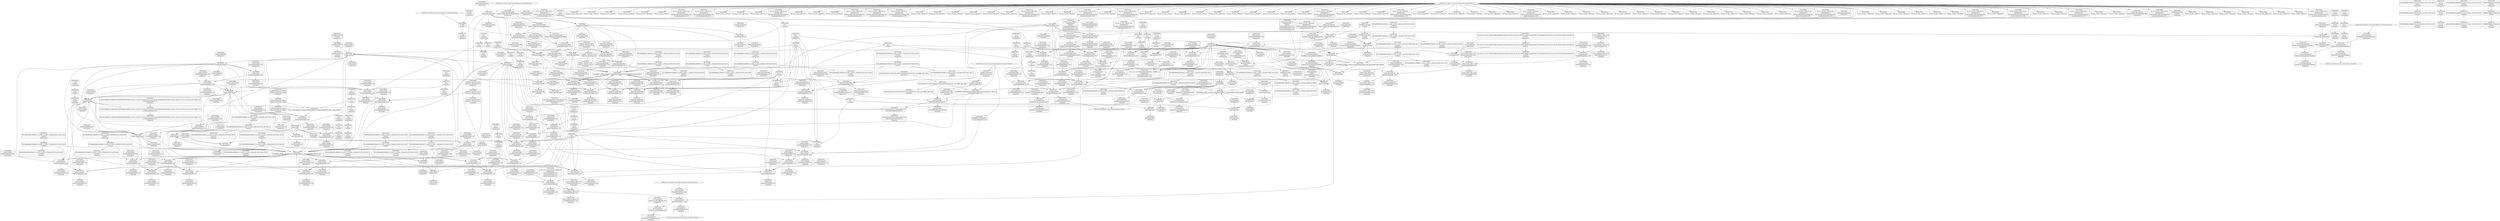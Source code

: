digraph {
	CE0x51acae0 [shape=record,shape=Mrecord,label="{CE0x51acae0|current_sid:tmp2|*SummSink*}"]
	CE0x51e6b80 [shape=record,shape=Mrecord,label="{CE0x51e6b80|_call_void_lockdep_rcu_suspicious(i8*_getelementptr_inbounds_(_25_x_i8_,_25_x_i8_*_.str3,_i32_0,_i32_0),_i32_218,_i8*_getelementptr_inbounds_(_45_x_i8_,_45_x_i8_*_.str12,_i32_0,_i32_0))_#10,_!dbg_!27727|security/selinux/hooks.c,218|*SummSink*}"]
	CE0x5199330 [shape=record,shape=Mrecord,label="{CE0x5199330|80:_i32,_112:_i8*,_:_CRE_55,56_}"]
	CE0x51997f0 [shape=record,shape=Mrecord,label="{CE0x51997f0|80:_i32,_112:_i8*,_:_CRE_59,60_}"]
	CE0x51da410 [shape=record,shape=Mrecord,label="{CE0x51da410|current_sid:security|security/selinux/hooks.c,218}"]
	"CONST[source:1(input),value:2(dynamic)][purpose:{object}][SrcIdx:1]"
	CE0x519c970 [shape=record,shape=Mrecord,label="{CE0x519c970|ipc_has_perm:entry|*SummSource*}"]
	CE0x519eb90 [shape=record,shape=Mrecord,label="{CE0x519eb90|i64*_getelementptr_inbounds_(_2_x_i64_,_2_x_i64_*___llvm_gcov_ctr294,_i64_0,_i64_1)|*Constant*|*SummSink*}"]
	CE0x51a6620 [shape=record,shape=Mrecord,label="{CE0x51a6620|i1_true|*Constant*|*SummSource*}"]
	CE0x51a1800 [shape=record,shape=Mrecord,label="{CE0x51a1800|i64_0|*Constant*}"]
	CE0x51b5900 [shape=record,shape=Mrecord,label="{CE0x51b5900|current_sid:tmp3}"]
	CE0x5183ed0 [shape=record,shape=Mrecord,label="{CE0x5183ed0|selinux_shm_shmat:bb|*SummSink*}"]
	CE0x51a24c0 [shape=record,shape=Mrecord,label="{CE0x51a24c0|current_sid:tmp7|security/selinux/hooks.c,218|*SummSource*}"]
	CE0x51b8880 [shape=record,shape=Mrecord,label="{CE0x51b8880|current_sid:tmp12|security/selinux/hooks.c,218|*SummSource*}"]
	CE0x51abd90 [shape=record,shape=Mrecord,label="{CE0x51abd90|80:_i32,_112:_i8*,_:_CRE_36,37_}"]
	CE0x5194870 [shape=record,shape=Mrecord,label="{CE0x5194870|selinux_shm_shmat:if.end|*SummSink*}"]
	CE0x51aad20 [shape=record,shape=Mrecord,label="{CE0x51aad20|80:_i32,_112:_i8*,_:_CRE_21,22_}"]
	CE0x51a2d30 [shape=record,shape=Mrecord,label="{CE0x51a2d30|_ret_i32_%tmp24,_!dbg_!27742|security/selinux/hooks.c,220|*SummSink*}"]
	CE0x5183d60 [shape=record,shape=Mrecord,label="{CE0x5183d60|COLLAPSED:_GCMRE___llvm_gcov_ctr316_internal_global_6_x_i64_zeroinitializer:_elem_0:default:}"]
	CE0x5190b50 [shape=record,shape=Mrecord,label="{CE0x5190b50|GLOBAL:__llvm_gcov_ctr125|Global_var:__llvm_gcov_ctr125}"]
	CE0x51cfab0 [shape=record,shape=Mrecord,label="{CE0x51cfab0|current_sid:tmp17|security/selinux/hooks.c,218|*SummSource*}"]
	CE0x5195a10 [shape=record,shape=Mrecord,label="{CE0x5195a10|80:_i32,_112:_i8*,_:_CRE_71,72_}"]
	CE0x5194970 [shape=record,shape=Mrecord,label="{CE0x5194970|get_current:tmp1|*SummSink*}"]
	CE0x51952f0 [shape=record,shape=Mrecord,label="{CE0x51952f0|80:_i32,_112:_i8*,_:_CRE_65,66_}"]
	CE0x5188c50 [shape=record,shape=Mrecord,label="{CE0x5188c50|80:_i32,_112:_i8*,_:_CRE_168,172_|*MultipleSource*|Function::selinux_shm_shmat&Arg::shp::|security/selinux/hooks.c,5379}"]
	CE0x51b6530 [shape=record,shape=Mrecord,label="{CE0x51b6530|current_sid:do.body}"]
	CE0x51d1660 [shape=record,shape=Mrecord,label="{CE0x51d1660|ipc_has_perm:u|security/selinux/hooks.c,5134|*SummSource*}"]
	CE0x51e0ff0 [shape=record,shape=Mrecord,label="{CE0x51e0ff0|i64*_getelementptr_inbounds_(_11_x_i64_,_11_x_i64_*___llvm_gcov_ctr125,_i64_0,_i64_0)|*Constant*|*SummSink*}"]
	CE0x5199a50 [shape=record,shape=Mrecord,label="{CE0x5199a50|80:_i32,_112:_i8*,_:_CRE_61,62_}"]
	CE0x51cb500 [shape=record,shape=Mrecord,label="{CE0x51cb500|get_current:entry}"]
	CE0x5188ff0 [shape=record,shape=Mrecord,label="{CE0x5188ff0|80:_i32,_112:_i8*,_:_CRE_176,184_|*MultipleSource*|Function::selinux_shm_shmat&Arg::shp::|security/selinux/hooks.c,5379}"]
	CE0x519dc90 [shape=record,shape=Mrecord,label="{CE0x519dc90|i64*_getelementptr_inbounds_(_11_x_i64_,_11_x_i64_*___llvm_gcov_ctr125,_i64_0,_i64_1)|*Constant*}"]
	CE0x70df950 [shape=record,shape=Mrecord,label="{CE0x70df950|selinux_shm_shmat:tobool|security/selinux/hooks.c,5374|*SummSink*}"]
	CE0x51bc960 [shape=record,shape=Mrecord,label="{CE0x51bc960|current_sid:tobool1|security/selinux/hooks.c,218|*SummSource*}"]
	CE0x51a7a50 [shape=record,shape=Mrecord,label="{CE0x51a7a50|selinux_shm_shmat:tmp11|security/selinux/hooks.c,5379}"]
	CE0x51dfc50 [shape=record,shape=Mrecord,label="{CE0x51dfc50|current_sid:tmp16|security/selinux/hooks.c,218}"]
	CE0x518e8f0 [shape=record,shape=Mrecord,label="{CE0x518e8f0|i32_48|*Constant*}"]
	CE0x51d9240 [shape=record,shape=Mrecord,label="{CE0x51d9240|i32_78|*Constant*}"]
	CE0x51dae50 [shape=record,shape=Mrecord,label="{CE0x51dae50|current_sid:tmp23|security/selinux/hooks.c,218|*SummSource*}"]
	CE0x51d8ed0 [shape=record,shape=Mrecord,label="{CE0x51d8ed0|_ret_%struct.task_struct*_%tmp4,_!dbg_!27714|./arch/x86/include/asm/current.h,14|*SummSink*}"]
	CE0x51cae20 [shape=record,shape=Mrecord,label="{CE0x51cae20|current_sid:call4|security/selinux/hooks.c,218|*SummSink*}"]
	CE0x51f4dc0 [shape=record,shape=Mrecord,label="{CE0x51f4dc0|get_current:tmp2|*SummSource*}"]
	"CONST[source:0(mediator),value:2(dynamic)][purpose:{subject}][SrcIdx:5]"
	CE0x51ae960 [shape=record,shape=Mrecord,label="{CE0x51ae960|_call_void_mcount()_#3}"]
	CE0x51ae9d0 [shape=record,shape=Mrecord,label="{CE0x51ae9d0|_call_void_mcount()_#3|*SummSource*}"]
	CE0x51a6450 [shape=record,shape=Mrecord,label="{CE0x51a6450|i1_true|*Constant*}"]
	CE0x51aae50 [shape=record,shape=Mrecord,label="{CE0x51aae50|80:_i32,_112:_i8*,_:_CRE_22,23_}"]
	CE0x51d0860 [shape=record,shape=Mrecord,label="{CE0x51d0860|i64*_getelementptr_inbounds_(_11_x_i64_,_11_x_i64_*___llvm_gcov_ctr125,_i64_0,_i64_10)|*Constant*|*SummSource*}"]
	CE0x51d05b0 [shape=record,shape=Mrecord,label="{CE0x51d05b0|current_sid:tmp19|security/selinux/hooks.c,218|*SummSource*}"]
	CE0x51b5220 [shape=record,shape=Mrecord,label="{CE0x51b5220|current_sid:if.then}"]
	CE0x51d6330 [shape=record,shape=Mrecord,label="{CE0x51d6330|current_sid:call|security/selinux/hooks.c,218|*SummSink*}"]
	CE0x51ad8b0 [shape=record,shape=Mrecord,label="{CE0x51ad8b0|ipc_has_perm:tmp2|*SummSink*}"]
	CE0x51b4c40 [shape=record,shape=Mrecord,label="{CE0x51b4c40|current_sid:tmp11|security/selinux/hooks.c,218}"]
	CE0x5199590 [shape=record,shape=Mrecord,label="{CE0x5199590|80:_i32,_112:_i8*,_:_CRE_57,58_}"]
	CE0x5189560 [shape=record,shape=Mrecord,label="{CE0x5189560|80:_i32,_112:_i8*,_:_CRE_200,208_|*MultipleSource*|Function::selinux_shm_shmat&Arg::shp::|security/selinux/hooks.c,5379}"]
	CE0x51986d0 [shape=record,shape=Mrecord,label="{CE0x51986d0|ipc_has_perm:tmp6|*LoadInst*|security/selinux/hooks.c,5134|*SummSink*}"]
	CE0x51cf050 [shape=record,shape=Mrecord,label="{CE0x51cf050|i8*_getelementptr_inbounds_(_45_x_i8_,_45_x_i8_*_.str12,_i32_0,_i32_0)|*Constant*|*SummSink*}"]
	CE0x51b5640 [shape=record,shape=Mrecord,label="{CE0x51b5640|ipc_has_perm:tmp1|*SummSource*}"]
	CE0x51bcc10 [shape=record,shape=Mrecord,label="{CE0x51bcc10|i64_4|*Constant*}"]
	CE0x51dbaf0 [shape=record,shape=Mrecord,label="{CE0x51dbaf0|0:_i32,_4:_i32,_8:_i32,_12:_i32,_:_CMRE_4,8_|*MultipleSource*|security/selinux/hooks.c,218|security/selinux/hooks.c,218|security/selinux/hooks.c,220}"]
	CE0x51d5130 [shape=record,shape=Mrecord,label="{CE0x51d5130|avc_has_perm:tclass|Function::avc_has_perm&Arg::tclass::|*SummSink*}"]
	CE0x517f6b0 [shape=record,shape=Mrecord,label="{CE0x517f6b0|80:_i32,_112:_i8*,_:_CRE_41,42_}"]
	CE0x519e660 [shape=record,shape=Mrecord,label="{CE0x519e660|current_sid:bb}"]
	CE0x521eef0 [shape=record,shape=Mrecord,label="{CE0x521eef0|COLLAPSED:_GCMRE___llvm_gcov_ctr98_internal_global_2_x_i64_zeroinitializer:_elem_0:default:}"]
	CE0x519cd90 [shape=record,shape=Mrecord,label="{CE0x519cd90|ipc_has_perm:ipc_perms|Function::ipc_has_perm&Arg::ipc_perms::|*SummSink*}"]
	CE0x51cedf0 [shape=record,shape=Mrecord,label="{CE0x51cedf0|i32_218|*Constant*|*SummSink*}"]
	CE0x51b4360 [shape=record,shape=Mrecord,label="{CE0x51b4360|i64_5|*Constant*|*SummSource*}"]
	CE0x51ba100 [shape=record,shape=Mrecord,label="{CE0x51ba100|current_sid:call|security/selinux/hooks.c,218|*SummSource*}"]
	CE0x5195420 [shape=record,shape=Mrecord,label="{CE0x5195420|80:_i32,_112:_i8*,_:_CRE_66,67_}"]
	CE0x51888b0 [shape=record,shape=Mrecord,label="{CE0x51888b0|80:_i32,_112:_i8*,_:_CRE_152,160_|*MultipleSource*|Function::selinux_shm_shmat&Arg::shp::|security/selinux/hooks.c,5379}"]
	CE0x51a9ef0 [shape=record,shape=Mrecord,label="{CE0x51a9ef0|selinux_shm_shmat:shm_perm|security/selinux/hooks.c,5379}"]
	CE0x51ab4d0 [shape=record,shape=Mrecord,label="{CE0x51ab4d0|80:_i32,_112:_i8*,_:_CRE_3,4_}"]
	CE0x51cfb20 [shape=record,shape=Mrecord,label="{CE0x51cfb20|current_sid:tmp17|security/selinux/hooks.c,218|*SummSink*}"]
	CE0x51e7160 [shape=record,shape=Mrecord,label="{CE0x51e7160|i8*_getelementptr_inbounds_(_25_x_i8_,_25_x_i8_*_.str3,_i32_0,_i32_0)|*Constant*}"]
	CE0x51ab0b0 [shape=record,shape=Mrecord,label="{CE0x51ab0b0|80:_i32,_112:_i8*,_:_CRE_24,25_}"]
	CE0x51ccdf0 [shape=record,shape=Mrecord,label="{CE0x51ccdf0|i32_3|*Constant*|*SummSink*}"]
	CE0x51e05a0 [shape=record,shape=Mrecord,label="{CE0x51e05a0|GLOBAL:lockdep_rcu_suspicious|*Constant*}"]
	CE0x5192d70 [shape=record,shape=Mrecord,label="{CE0x5192d70|i64*_getelementptr_inbounds_(_6_x_i64_,_6_x_i64_*___llvm_gcov_ctr316,_i64_0,_i64_4)|*Constant*|*SummSink*}"]
	CE0x51923d0 [shape=record,shape=Mrecord,label="{CE0x51923d0|selinux_shm_shmat:tmp|*SummSink*}"]
	CE0x519ca40 [shape=record,shape=Mrecord,label="{CE0x519ca40|ipc_has_perm:entry|*SummSink*}"]
	CE0x51e6b10 [shape=record,shape=Mrecord,label="{CE0x51e6b10|_call_void_lockdep_rcu_suspicious(i8*_getelementptr_inbounds_(_25_x_i8_,_25_x_i8_*_.str3,_i32_0,_i32_0),_i32_218,_i8*_getelementptr_inbounds_(_45_x_i8_,_45_x_i8_*_.str12,_i32_0,_i32_0))_#10,_!dbg_!27727|security/selinux/hooks.c,218|*SummSource*}"]
	CE0x5199cb0 [shape=record,shape=Mrecord,label="{CE0x5199cb0|80:_i32,_112:_i8*,_:_CRE_63,64_}"]
	CE0x51dc9d0 [shape=record,shape=Mrecord,label="{CE0x51dc9d0|get_current:bb|*SummSource*}"]
	CE0x5192ad0 [shape=record,shape=Mrecord,label="{CE0x5192ad0|80:_i32,_112:_i8*,_:_CRE_32,33_}"]
	CE0x51b6d90 [shape=record,shape=Mrecord,label="{CE0x51b6d90|i64*_getelementptr_inbounds_(_11_x_i64_,_11_x_i64_*___llvm_gcov_ctr125,_i64_0,_i64_8)|*Constant*}"]
	CE0x5198fa0 [shape=record,shape=Mrecord,label="{CE0x5198fa0|80:_i32,_112:_i8*,_:_CRE_52,53_}"]
	CE0x5199b80 [shape=record,shape=Mrecord,label="{CE0x5199b80|80:_i32,_112:_i8*,_:_CRE_62,63_}"]
	CE0x51d3c20 [shape=record,shape=Mrecord,label="{CE0x51d3c20|i32_(i32,_i32,_i16,_i32,_%struct.common_audit_data*)*_bitcast_(i32_(i32,_i32,_i16,_i32,_%struct.common_audit_data.495*)*_avc_has_perm_to_i32_(i32,_i32,_i16,_i32,_%struct.common_audit_data*)*)|*Constant*}"]
	CE0x51bd140 [shape=record,shape=Mrecord,label="{CE0x51bd140|current_sid:tmp10|security/selinux/hooks.c,218}"]
	CE0x51d1da0 [shape=record,shape=Mrecord,label="{CE0x51d1da0|ipc_has_perm:sid1|security/selinux/hooks.c,5136}"]
	CE0x5196380 [shape=record,shape=Mrecord,label="{CE0x5196380|80:_i32,_112:_i8*,_:_CRE_9,10_}"]
	CE0x5198d30 [shape=record,shape=Mrecord,label="{CE0x5198d30|current_sid:tmp6|security/selinux/hooks.c,218}"]
	CE0x51ae4d0 [shape=record,shape=Mrecord,label="{CE0x51ae4d0|selinux_shm_shmat:tmp3|security/selinux/hooks.c,5374|*SummSource*}"]
	CE0x51a2350 [shape=record,shape=Mrecord,label="{CE0x51a2350|current_sid:tmp7|security/selinux/hooks.c,218}"]
	CE0x51b98d0 [shape=record,shape=Mrecord,label="{CE0x51b98d0|i64*_getelementptr_inbounds_(_11_x_i64_,_11_x_i64_*___llvm_gcov_ctr125,_i64_0,_i64_0)|*Constant*}"]
	CE0x5194350 [shape=record,shape=Mrecord,label="{CE0x5194350|selinux_shm_shmat:tmp3|security/selinux/hooks.c,5374}"]
	CE0x519d3a0 [shape=record,shape=Mrecord,label="{CE0x519d3a0|_ret_i32_%call2,_!dbg_!27728|security/selinux/hooks.c,5136|*SummSource*}"]
	CE0x51d9ea0 [shape=record,shape=Mrecord,label="{CE0x51d9ea0|i32_22|*Constant*|*SummSource*}"]
	CE0x519f3b0 [shape=record,shape=Mrecord,label="{CE0x519f3b0|current_sid:entry}"]
	CE0x51d5b60 [shape=record,shape=Mrecord,label="{CE0x51d5b60|avc_has_perm:auditdata|Function::avc_has_perm&Arg::auditdata::|*SummSink*}"]
	CE0x5198280 [shape=record,shape=Mrecord,label="{CE0x5198280|ipc_has_perm:key|security/selinux/hooks.c,5134|*SummSource*}"]
	CE0x51b4400 [shape=record,shape=Mrecord,label="{CE0x51b4400|i64_5|*Constant*|*SummSink*}"]
	CE0x51b7f90 [shape=record,shape=Mrecord,label="{CE0x51b7f90|current_sid:tmp4|security/selinux/hooks.c,218|*SummSource*}"]
	CE0x5198bb0 [shape=record,shape=Mrecord,label="{CE0x5198bb0|current_sid:tmp5|security/selinux/hooks.c,218|*SummSource*}"]
	CE0x51b8a00 [shape=record,shape=Mrecord,label="{CE0x51b8a00|current_sid:tmp12|security/selinux/hooks.c,218|*SummSink*}"]
	CE0x51b9720 [shape=record,shape=Mrecord,label="{CE0x51b9720|current_sid:if.end|*SummSource*}"]
	CE0x51940e0 [shape=record,shape=Mrecord,label="{CE0x51940e0|i64*_getelementptr_inbounds_(_2_x_i64_,_2_x_i64_*___llvm_gcov_ctr98,_i64_0,_i64_1)|*Constant*|*SummSource*}"]
	CE0x51b8b30 [shape=record,shape=Mrecord,label="{CE0x51b8b30|i64*_getelementptr_inbounds_(_11_x_i64_,_11_x_i64_*___llvm_gcov_ctr125,_i64_0,_i64_6)|*Constant*}"]
	CE0x51d2d00 [shape=record,shape=Mrecord,label="{CE0x51d2d00|ipc_has_perm:tmp7|security/selinux/hooks.c,5136|*SummSource*}"]
	CE0x51910b0 [shape=record,shape=Mrecord,label="{CE0x51910b0|ipc_has_perm:ad|security/selinux/hooks.c, 5128}"]
	CE0x5199f30 [shape=record,shape=Mrecord,label="{CE0x5199f30|i32_10|*Constant*|*SummSource*}"]
	CE0x51bd1b0 [shape=record,shape=Mrecord,label="{CE0x51bd1b0|i64_5|*Constant*}"]
	CE0x5188e20 [shape=record,shape=Mrecord,label="{CE0x5188e20|80:_i32,_112:_i8*,_:_CRE_172,176_|*MultipleSource*|Function::selinux_shm_shmat&Arg::shp::|security/selinux/hooks.c,5379}"]
	CE0x51ada40 [shape=record,shape=Mrecord,label="{CE0x51ada40|i64_1|*Constant*}"]
	CE0x5189730 [shape=record,shape=Mrecord,label="{CE0x5189730|GLOBAL:ipc_has_perm|*Constant*}"]
	CE0x51d0910 [shape=record,shape=Mrecord,label="{CE0x51d0910|i64*_getelementptr_inbounds_(_11_x_i64_,_11_x_i64_*___llvm_gcov_ctr125,_i64_0,_i64_10)|*Constant*|*SummSink*}"]
	CE0x51bc1b0 [shape=record,shape=Mrecord,label="{CE0x51bc1b0|GLOBAL:current_sid.__warned|Global_var:current_sid.__warned|*SummSource*}"]
	CE0x5187c60 [shape=record,shape=Mrecord,label="{CE0x5187c60|80:_i32,_112:_i8*,_:_CRE_100,102_|*MultipleSource*|Function::selinux_shm_shmat&Arg::shp::|security/selinux/hooks.c,5379}"]
	CE0x51f95f0 [shape=record,shape=Mrecord,label="{CE0x51f95f0|i64_1|*Constant*}"]
	CE0x518ea60 [shape=record,shape=Mrecord,label="{CE0x518ea60|selinux_shm_shmat:if.else}"]
	CE0x519a1d0 [shape=record,shape=Mrecord,label="{CE0x519a1d0|i32_0|*Constant*}"]
	CE0x6672d20 [shape=record,shape=Mrecord,label="{CE0x6672d20|selinux_shm_shmat:tmp}"]
	CE0x51b9070 [shape=record,shape=Mrecord,label="{CE0x51b9070|i64*_getelementptr_inbounds_(_11_x_i64_,_11_x_i64_*___llvm_gcov_ctr125,_i64_0,_i64_6)|*Constant*|*SummSink*}"]
	CE0x519e030 [shape=record,shape=Mrecord,label="{CE0x519e030|i64*_getelementptr_inbounds_(_11_x_i64_,_11_x_i64_*___llvm_gcov_ctr125,_i64_0,_i64_1)|*Constant*|*SummSource*}"]
	CE0x519fdd0 [shape=record,shape=Mrecord,label="{CE0x519fdd0|ipc_has_perm:tmp}"]
	CE0x51d1510 [shape=record,shape=Mrecord,label="{CE0x51d1510|ipc_has_perm:ipc_id|security/selinux/hooks.c,5134}"]
	CE0x51b61d0 [shape=record,shape=Mrecord,label="{CE0x51b61d0|0:_i8,_:_GCMR_current_sid.__warned_internal_global_i8_0,_section_.data.unlikely_,_align_1:_elem_0:default:}"]
	CE0x521f370 [shape=record,shape=Mrecord,label="{CE0x521f370|get_current:tmp}"]
	CE0x519c760 [shape=record,shape=Mrecord,label="{CE0x519c760|GLOBAL:ipc_has_perm|*Constant*|*SummSink*}"]
	CE0x51a77e0 [shape=record,shape=Mrecord,label="{CE0x51a77e0|selinux_shm_shmat:tmp10|security/selinux/hooks.c,5379|*SummSink*}"]
	CE0x51a7370 [shape=record,shape=Mrecord,label="{CE0x51a7370|i64*_getelementptr_inbounds_(_6_x_i64_,_6_x_i64_*___llvm_gcov_ctr316,_i64_0,_i64_4)|*Constant*|*SummSource*}"]
	CE0x51d0480 [shape=record,shape=Mrecord,label="{CE0x51d0480|i64*_getelementptr_inbounds_(_11_x_i64_,_11_x_i64_*___llvm_gcov_ctr125,_i64_0,_i64_10)|*Constant*}"]
	CE0x51d2ee0 [shape=record,shape=Mrecord,label="{CE0x51d2ee0|ipc_has_perm:tmp7|security/selinux/hooks.c,5136|*SummSink*}"]
	CE0x51b5430 [shape=record,shape=Mrecord,label="{CE0x51b5430|current_sid:if.then|*SummSink*}"]
	CE0x51cb1f0 [shape=record,shape=Mrecord,label="{CE0x51cb1f0|GLOBAL:get_current|*Constant*|*SummSource*}"]
	CE0x519fe40 [shape=record,shape=Mrecord,label="{CE0x519fe40|COLLAPSED:_GCMRE___llvm_gcov_ctr294_internal_global_2_x_i64_zeroinitializer:_elem_0:default:}"]
	CE0x51d40f0 [shape=record,shape=Mrecord,label="{CE0x51d40f0|avc_has_perm:entry}"]
	CE0x51a5680 [shape=record,shape=Mrecord,label="{CE0x51a5680|i32_48|*Constant*|*SummSink*}"]
	CE0x51981b0 [shape=record,shape=Mrecord,label="{CE0x51981b0|ipc_has_perm:key|security/selinux/hooks.c,5134}"]
	CE0x5199e10 [shape=record,shape=Mrecord,label="{CE0x5199e10|i32_10|*Constant*}"]
	CE0x5183100 [shape=record,shape=Mrecord,label="{CE0x5183100|selinux_shm_shmat:tmp8|security/selinux/hooks.c,5377}"]
	CE0x51ad840 [shape=record,shape=Mrecord,label="{CE0x51ad840|ipc_has_perm:tmp2|*SummSource*}"]
	CE0x51d3640 [shape=record,shape=Mrecord,label="{CE0x51d3640|ipc_has_perm:tmp8|security/selinux/hooks.c,5136|*SummSink*}"]
	CE0x5188000 [shape=record,shape=Mrecord,label="{CE0x5188000|80:_i32,_112:_i8*,_:_CRE_112,120_|*MultipleSource*|Function::selinux_shm_shmat&Arg::shp::|security/selinux/hooks.c,5379}"]
	CE0x51bbf50 [shape=record,shape=Mrecord,label="{CE0x51bbf50|GLOBAL:current_sid.__warned|Global_var:current_sid.__warned}"]
	CE0x6540180 [shape=record,shape=Mrecord,label="{CE0x6540180|i64_2|*Constant*}"]
	CE0x51abc60 [shape=record,shape=Mrecord,label="{CE0x51abc60|80:_i32,_112:_i8*,_:_CRE_35,36_}"]
	CE0x5190480 [shape=record,shape=Mrecord,label="{CE0x5190480|i32_4096|*Constant*}"]
	CE0x51ae110 [shape=record,shape=Mrecord,label="{CE0x51ae110|i64*_getelementptr_inbounds_(_2_x_i64_,_2_x_i64_*___llvm_gcov_ctr294,_i64_0,_i64_0)|*Constant*|*SummSource*}"]
	CE0x519a3d0 [shape=record,shape=Mrecord,label="{CE0x519a3d0|ipc_has_perm:tmp4|*LoadInst*|security/selinux/hooks.c,5131}"]
	CE0x51dc690 [shape=record,shape=Mrecord,label="{CE0x51dc690|current_sid:tmp24|security/selinux/hooks.c,220|*SummSource*}"]
	CE0x681b450 [shape=record,shape=Mrecord,label="{CE0x681b450|selinux_shm_shmat:tmp4|security/selinux/hooks.c,5374|*SummSource*}"]
	CE0x51aba00 [shape=record,shape=Mrecord,label="{CE0x51aba00|selinux_shm_shmat:call|security/selinux/hooks.c,5379|*SummSink*}"]
	CE0x519be50 [shape=record,shape=Mrecord,label="{CE0x519be50|ipc_has_perm:bb|*SummSource*}"]
	CE0x51a1f00 [shape=record,shape=Mrecord,label="{CE0x51a1f00|i32_1|*Constant*}"]
	CE0x51cc0d0 [shape=record,shape=Mrecord,label="{CE0x51cc0d0|ipc_has_perm:tmp5|security/selinux/hooks.c,5131|*SummSink*}"]
	CE0x5198350 [shape=record,shape=Mrecord,label="{CE0x5198350|ipc_has_perm:key|security/selinux/hooks.c,5134|*SummSink*}"]
	CE0x51d59a0 [shape=record,shape=Mrecord,label="{CE0x51d59a0|avc_has_perm:auditdata|Function::avc_has_perm&Arg::auditdata::}"]
	CE0x5186ea0 [shape=record,shape=Mrecord,label="{CE0x5186ea0|selinux_shm_shmat:bb}"]
	CE0x519ccb0 [shape=record,shape=Mrecord,label="{CE0x519ccb0|ipc_has_perm:ipc_perms|Function::ipc_has_perm&Arg::ipc_perms::|*SummSource*}"]
	CE0x5198ad0 [shape=record,shape=Mrecord,label="{CE0x5198ad0|GLOBAL:__llvm_gcov_ctr125|Global_var:__llvm_gcov_ctr125|*SummSource*}"]
	CE0x51d5510 [shape=record,shape=Mrecord,label="{CE0x51d5510|avc_has_perm:requested|Function::avc_has_perm&Arg::requested::}"]
	CE0x51a52a0 [shape=record,shape=Mrecord,label="{CE0x51a52a0|80:_i32,_112:_i8*,_:_CRE_1,2_}"]
	CE0x519ae80 [shape=record,shape=Mrecord,label="{CE0x519ae80|selinux_shm_shmat:call|security/selinux/hooks.c,5379|*SummSource*}"]
	CE0x51df8d0 [shape=record,shape=Mrecord,label="{CE0x51df8d0|current_sid:tmp15|security/selinux/hooks.c,218|*SummSource*}"]
	CE0x51ceb00 [shape=record,shape=Mrecord,label="{CE0x51ceb00|i8_4|*Constant*|*SummSource*}"]
	CE0x51a61c0 [shape=record,shape=Mrecord,label="{CE0x51a61c0|current_sid:tmp14|security/selinux/hooks.c,218|*SummSource*}"]
	CE0x517fca0 [shape=record,shape=Mrecord,label="{CE0x517fca0|80:_i32,_112:_i8*,_:_CRE_46,47_}"]
	CE0x51b6390 [shape=record,shape=Mrecord,label="{CE0x51b6390|current_sid:tmp8|security/selinux/hooks.c,218|*SummSource*}"]
	CE0x51abff0 [shape=record,shape=Mrecord,label="{CE0x51abff0|80:_i32,_112:_i8*,_:_CRE_38,39_}"]
	CE0x51a79e0 [shape=record,shape=Mrecord,label="{CE0x51a79e0|selinux_shm_shmat:shp|Function::selinux_shm_shmat&Arg::shp::}"]
	CE0x51b5d10 [shape=record,shape=Mrecord,label="{CE0x51b5d10|GLOBAL:current_sid.__warned|Global_var:current_sid.__warned|*SummSink*}"]
	CE0x51cc550 [shape=record,shape=Mrecord,label="{CE0x51cc550|ipc_has_perm:type|security/selinux/hooks.c,5133}"]
	CE0x519fc10 [shape=record,shape=Mrecord,label="{CE0x519fc10|i64*_getelementptr_inbounds_(_2_x_i64_,_2_x_i64_*___llvm_gcov_ctr294,_i64_0,_i64_0)|*Constant*|*SummSink*}"]
	CE0x5196ce0 [shape=record,shape=Mrecord,label="{CE0x5196ce0|80:_i32,_112:_i8*,_:_CRE_18,19_}"]
	CE0x51a5110 [shape=record,shape=Mrecord,label="{CE0x51a5110|80:_i32,_112:_i8*,_:_CRE_0,1_}"]
	CE0x51e0e60 [shape=record,shape=Mrecord,label="{CE0x51e0e60|i64*_getelementptr_inbounds_(_11_x_i64_,_11_x_i64_*___llvm_gcov_ctr125,_i64_0,_i64_0)|*Constant*|*SummSource*}"]
	CE0x51a1b20 [shape=record,shape=Mrecord,label="{CE0x51a1b20|i64*_getelementptr_inbounds_(_11_x_i64_,_11_x_i64_*___llvm_gcov_ctr125,_i64_0,_i64_1)|*Constant*|*SummSink*}"]
	CE0x51d3ab0 [shape=record,shape=Mrecord,label="{CE0x51d3ab0|ipc_has_perm:call2|security/selinux/hooks.c,5136|*SummSink*}"]
	"CONST[source:0(mediator),value:0(static)][purpose:{operation}]"
	CE0x51ae750 [shape=record,shape=Mrecord,label="{CE0x51ae750|i64*_getelementptr_inbounds_(_6_x_i64_,_6_x_i64_*___llvm_gcov_ctr316,_i64_0,_i64_3)|*Constant*|*SummSink*}"]
	CE0x5188710 [shape=record,shape=Mrecord,label="{CE0x5188710|80:_i32,_112:_i8*,_:_CRE_144,152_|*MultipleSource*|Function::selinux_shm_shmat&Arg::shp::|security/selinux/hooks.c,5379}"]
	CE0x51d52a0 [shape=record,shape=Mrecord,label="{CE0x51d52a0|_ret_i32_%retval.0,_!dbg_!27728|security/selinux/avc.c,775}"]
	CE0x51caca0 [shape=record,shape=Mrecord,label="{CE0x51caca0|current_sid:call4|security/selinux/hooks.c,218|*SummSource*}"]
	CE0x51cf6f0 [shape=record,shape=Mrecord,label="{CE0x51cf6f0|current_sid:tmp17|security/selinux/hooks.c,218}"]
	CE0x5190c80 [shape=record,shape=Mrecord,label="{CE0x5190c80|GLOBAL:__llvm_gcov_ctr125|Global_var:__llvm_gcov_ctr125|*SummSink*}"]
	CE0x5187e30 [shape=record,shape=Mrecord,label="{CE0x5187e30|80:_i32,_112:_i8*,_:_CRE_104,112_|*MultipleSource*|Function::selinux_shm_shmat&Arg::shp::|security/selinux/hooks.c,5379}"]
	CE0x519a440 [shape=record,shape=Mrecord,label="{CE0x519a440|ipc_has_perm:security|security/selinux/hooks.c,5131|*SummSink*}"]
	CE0x51ab580 [shape=record,shape=Mrecord,label="{CE0x51ab580|80:_i32,_112:_i8*,_:_CRE_4,5_}"]
	CE0x51965e0 [shape=record,shape=Mrecord,label="{CE0x51965e0|80:_i32,_112:_i8*,_:_CRE_11,12_}"]
	CE0x51d4bc0 [shape=record,shape=Mrecord,label="{CE0x51d4bc0|avc_has_perm:tsid|Function::avc_has_perm&Arg::tsid::|*SummSource*}"]
	CE0x5e7e2c0 [shape=record,shape=Mrecord,label="{CE0x5e7e2c0|selinux_shm_shmat:tmp11|security/selinux/hooks.c,5379|*SummSource*}"]
	CE0x5196f40 [shape=record,shape=Mrecord,label="{CE0x5196f40|80:_i32,_112:_i8*,_:_CRE_20,21_}"]
	CE0x5188540 [shape=record,shape=Mrecord,label="{CE0x5188540|80:_i32,_112:_i8*,_:_CRE_136,144_|*MultipleSource*|Function::selinux_shm_shmat&Arg::shp::|security/selinux/hooks.c,5379}"]
	CE0x51d49c0 [shape=record,shape=Mrecord,label="{CE0x51d49c0|avc_has_perm:tsid|Function::avc_has_perm&Arg::tsid::}"]
	CE0x51aca70 [shape=record,shape=Mrecord,label="{CE0x51aca70|current_sid:tmp2|*SummSource*}"]
	CE0x5192440 [shape=record,shape=Mrecord,label="{CE0x5192440|i64_1|*Constant*|*SummSource*}"]
	CE0x51a8750 [shape=record,shape=Mrecord,label="{CE0x51a8750|selinux_shm_shmat:entry}"]
	CE0x5190e40 [shape=record,shape=Mrecord,label="{CE0x5190e40|i32_1|*Constant*|*SummSink*}"]
	CE0x51e6aa0 [shape=record,shape=Mrecord,label="{CE0x51e6aa0|_call_void_lockdep_rcu_suspicious(i8*_getelementptr_inbounds_(_25_x_i8_,_25_x_i8_*_.str3,_i32_0,_i32_0),_i32_218,_i8*_getelementptr_inbounds_(_45_x_i8_,_45_x_i8_*_.str12,_i32_0,_i32_0))_#10,_!dbg_!27727|security/selinux/hooks.c,218}"]
	CE0x51964b0 [shape=record,shape=Mrecord,label="{CE0x51964b0|80:_i32,_112:_i8*,_:_CRE_10,11_}"]
	CE0x519f460 [shape=record,shape=Mrecord,label="{CE0x519f460|current_sid:entry|*SummSource*}"]
	CE0x51d1820 [shape=record,shape=Mrecord,label="{CE0x51d1820|ipc_has_perm:u|security/selinux/hooks.c,5134|*SummSink*}"]
	CE0x51dfff0 [shape=record,shape=Mrecord,label="{CE0x51dfff0|current_sid:tmp16|security/selinux/hooks.c,218|*SummSink*}"]
	CE0x51cca60 [shape=record,shape=Mrecord,label="{CE0x51cca60|0:_i8,_8:_i32,_24:_%struct.selinux_audit_data*,_:_SCMRE_0,1_|*MultipleSource*|security/selinux/hooks.c,5133|security/selinux/hooks.c, 5128}"]
	CE0x5190290 [shape=record,shape=Mrecord,label="{CE0x5190290|_call_void_mcount()_#3|*SummSink*}"]
	CE0x51957b0 [shape=record,shape=Mrecord,label="{CE0x51957b0|80:_i32,_112:_i8*,_:_CRE_69,70_}"]
	CE0x519f5c0 [shape=record,shape=Mrecord,label="{CE0x519f5c0|_ret_i32_%tmp24,_!dbg_!27742|security/selinux/hooks.c,220}"]
	CE0x51ac960 [shape=record,shape=Mrecord,label="{CE0x51ac960|ipc_has_perm:tmp2}"]
	CE0x681b4c0 [shape=record,shape=Mrecord,label="{CE0x681b4c0|selinux_shm_shmat:tmp4|security/selinux/hooks.c,5374|*SummSink*}"]
	CE0x518d6f0 [shape=record,shape=Mrecord,label="{CE0x518d6f0|_call_void_mcount()_#3|*SummSource*}"]
	CE0x51da840 [shape=record,shape=Mrecord,label="{CE0x51da840|current_sid:tmp22|security/selinux/hooks.c,218}"]
	CE0x51ae8f0 [shape=record,shape=Mrecord,label="{CE0x51ae8f0|selinux_shm_shmat:tmp1|*SummSink*}"]
	CE0x51dafd0 [shape=record,shape=Mrecord,label="{CE0x51dafd0|current_sid:tmp23|security/selinux/hooks.c,218|*SummSink*}"]
	CE0x5198140 [shape=record,shape=Mrecord,label="{CE0x5198140|ipc_has_perm:tmp6|*LoadInst*|security/selinux/hooks.c,5134}"]
	CE0x51ac1e0 [shape=record,shape=Mrecord,label="{CE0x51ac1e0|current_sid:tmp6|security/selinux/hooks.c,218|*SummSource*}"]
	CE0x51ac5f0 [shape=record,shape=Mrecord,label="{CE0x51ac5f0|get_current:tmp3|*SummSink*}"]
	CE0x519e5f0 [shape=record,shape=Mrecord,label="{CE0x519e5f0|current_sid:land.lhs.true2|*SummSink*}"]
	CE0x51990d0 [shape=record,shape=Mrecord,label="{CE0x51990d0|80:_i32,_112:_i8*,_:_CRE_53,54_}"]
	CE0x5198640 [shape=record,shape=Mrecord,label="{CE0x5198640|ipc_has_perm:tmp6|*LoadInst*|security/selinux/hooks.c,5134|*SummSource*}"]
	CE0x51ad1b0 [shape=record,shape=Mrecord,label="{CE0x51ad1b0|ipc_has_perm:call|security/selinux/hooks.c,5129|*SummSource*}"]
	CE0x5197f70 [shape=record,shape=Mrecord,label="{CE0x5197f70|i32_3|*Constant*}"]
	CE0x5187a90 [shape=record,shape=Mrecord,label="{CE0x5187a90|80:_i32,_112:_i8*,_:_CRE_96,100_|*MultipleSource*|Function::selinux_shm_shmat&Arg::shp::|security/selinux/hooks.c,5379}"]
	CE0x518f570 [shape=record,shape=Mrecord,label="{CE0x518f570|selinux_shm_shmat:and|security/selinux/hooks.c,5374}"]
	CE0x51e7af0 [shape=record,shape=Mrecord,label="{CE0x51e7af0|i32_218|*Constant*|*SummSource*}"]
	CE0x51a68d0 [shape=record,shape=Mrecord,label="{CE0x51a68d0|i64*_getelementptr_inbounds_(_11_x_i64_,_11_x_i64_*___llvm_gcov_ctr125,_i64_0,_i64_8)|*Constant*|*SummSink*}"]
	CE0x51b2940 [shape=record,shape=Mrecord,label="{CE0x51b2940|current_sid:tmp14|security/selinux/hooks.c,218}"]
	CE0x5183380 [shape=record,shape=Mrecord,label="{CE0x5183380|selinux_shm_shmat:bb|*SummSource*}"]
	CE0x519d780 [shape=record,shape=Mrecord,label="{CE0x519d780|ipc_has_perm:bb|*SummSink*}"]
	CE0x518b920 [shape=record,shape=Mrecord,label="{CE0x518b920|selinux_shm_shmat:entry|*SummSink*}"]
	CE0x518bb30 [shape=record,shape=Mrecord,label="{CE0x518bb30|selinux_shm_shmat:tmp1|*SummSource*}"]
	CE0x51b6cc0 [shape=record,shape=Mrecord,label="{CE0x51b6cc0|get_current:tmp2}"]
	CE0x518bf50 [shape=record,shape=Mrecord,label="{CE0x518bf50|selinux_shm_shmat:entry|*SummSource*}"]
	CE0x51bcae0 [shape=record,shape=Mrecord,label="{CE0x51bcae0|current_sid:tobool1|security/selinux/hooks.c,218|*SummSink*}"]
	CE0x51df150 [shape=record,shape=Mrecord,label="{CE0x51df150|i64_3|*Constant*}"]
	CE0x51b2640 [shape=record,shape=Mrecord,label="{CE0x51b2640|current_sid:tmp13|security/selinux/hooks.c,218|*SummSource*}"]
	CE0x51dfe70 [shape=record,shape=Mrecord,label="{CE0x51dfe70|current_sid:tmp16|security/selinux/hooks.c,218|*SummSource*}"]
	CE0x51aa270 [shape=record,shape=Mrecord,label="{CE0x51aa270|i32_0|*Constant*|*SummSource*}"]
	CE0x51a4f30 [shape=record,shape=Mrecord,label="{CE0x51a4f30|selinux_shm_shmat:shm_perm|security/selinux/hooks.c,5379|*SummSink*}"]
	CE0x518d3c0 [shape=record,shape=Mrecord,label="{CE0x518d3c0|ipc_has_perm:tmp3|*SummSink*}"]
	CE0x51b68d0 [shape=record,shape=Mrecord,label="{CE0x51b68d0|current_sid:do.end|*SummSource*}"]
	CE0x51881d0 [shape=record,shape=Mrecord,label="{CE0x51881d0|80:_i32,_112:_i8*,_:_CRE_120,128_|*MultipleSource*|Function::selinux_shm_shmat&Arg::shp::|security/selinux/hooks.c,5379}"]
	CE0x5195b40 [shape=record,shape=Mrecord,label="{CE0x5195b40|80:_i32,_112:_i8*,_:_CRE_72,73_|*MultipleSource*|Function::selinux_shm_shmat&Arg::shp::|security/selinux/hooks.c,5379}"]
	CE0x51f5650 [shape=record,shape=Mrecord,label="{CE0x51f5650|get_current:tmp4|./arch/x86/include/asm/current.h,14|*SummSink*}"]
	CE0x517fb70 [shape=record,shape=Mrecord,label="{CE0x517fb70|80:_i32,_112:_i8*,_:_CRE_45,46_}"]
	CE0x518cec0 [shape=record,shape=Mrecord,label="{CE0x518cec0|selinux_shm_shmat:shmflg|Function::selinux_shm_shmat&Arg::shmflg::|*SummSink*}"]
	CE0x51d1c00 [shape=record,shape=Mrecord,label="{CE0x51d1c00|ipc_has_perm:ipc_id|security/selinux/hooks.c,5134|*SummSink*}"]
	CE0x51dab30 [shape=record,shape=Mrecord,label="{CE0x51dab30|current_sid:tmp23|security/selinux/hooks.c,218}"]
	CE0x51d1af0 [shape=record,shape=Mrecord,label="{CE0x51d1af0|ipc_has_perm:ipc_id|security/selinux/hooks.c,5134|*SummSource*}"]
	CE0x517f7e0 [shape=record,shape=Mrecord,label="{CE0x517f7e0|80:_i32,_112:_i8*,_:_CRE_42,43_}"]
	CE0x51db460 [shape=record,shape=Mrecord,label="{CE0x51db460|i32_1|*Constant*}"]
	CE0x51b5390 [shape=record,shape=Mrecord,label="{CE0x51b5390|current_sid:if.then|*SummSource*}"]
	CE0x51d2210 [shape=record,shape=Mrecord,label="{CE0x51d2210|ipc_has_perm:sid1|security/selinux/hooks.c,5136|*SummSink*}"]
	CE0x519e4b0 [shape=record,shape=Mrecord,label="{CE0x519e4b0|current_sid:land.lhs.true2}"]
	CE0x519cb20 [shape=record,shape=Mrecord,label="{CE0x519cb20|ipc_has_perm:perms|Function::ipc_has_perm&Arg::perms::}"]
	CE0x51d3e50 [shape=record,shape=Mrecord,label="{CE0x51d3e50|i32_(i32,_i32,_i16,_i32,_%struct.common_audit_data*)*_bitcast_(i32_(i32,_i32,_i16,_i32,_%struct.common_audit_data.495*)*_avc_has_perm_to_i32_(i32,_i32,_i16,_i32,_%struct.common_audit_data*)*)|*Constant*|*SummSource*}"]
	CE0x51a67a0 [shape=record,shape=Mrecord,label="{CE0x51a67a0|i1_true|*Constant*|*SummSink*}"]
	CE0x51b7610 [shape=record,shape=Mrecord,label="{CE0x51b7610|i64*_getelementptr_inbounds_(_11_x_i64_,_11_x_i64_*___llvm_gcov_ctr125,_i64_0,_i64_8)|*Constant*|*SummSource*}"]
	CE0x51841e0 [shape=record,shape=Mrecord,label="{CE0x51841e0|selinux_shm_shmat:tmp8|security/selinux/hooks.c,5377|*SummSink*}"]
	CE0x518ffb0 [shape=record,shape=Mrecord,label="{CE0x518ffb0|current_sid:tmp3|*SummSink*}"]
	CE0x51d95b0 [shape=record,shape=Mrecord,label="{CE0x51d95b0|current_sid:cred|security/selinux/hooks.c,218|*SummSource*}"]
	CE0x5180030 [shape=record,shape=Mrecord,label="{CE0x5180030|80:_i32,_112:_i8*,_:_CRE_49,50_}"]
	CE0x51a11f0 [shape=record,shape=Mrecord,label="{CE0x51a11f0|i32_4096|*Constant*|*SummSink*}"]
	CE0x6eab590 [shape=record,shape=Mrecord,label="{CE0x6eab590|i32_0|*Constant*|*SummSink*}"]
	CE0x518e5e0 [shape=record,shape=Mrecord,label="{CE0x518e5e0|i32_16|*Constant*|*SummSink*}"]
	"CONST[source:2(external),value:2(dynamic)][purpose:{subject}][SrcIdx:4]"
	CE0x51dc820 [shape=record,shape=Mrecord,label="{CE0x51dc820|current_sid:tmp24|security/selinux/hooks.c,220|*SummSink*}"]
	CE0x5185ee0 [shape=record,shape=Mrecord,label="{CE0x5185ee0|selinux_shm_shmat:if.else|*SummSink*}"]
	CE0x51929a0 [shape=record,shape=Mrecord,label="{CE0x51929a0|80:_i32,_112:_i8*,_:_CRE_31,32_}"]
	CE0x51b7d70 [shape=record,shape=Mrecord,label="{CE0x51b7d70|i64_0|*Constant*}"]
	CE0x51b95d0 [shape=record,shape=Mrecord,label="{CE0x51b95d0|current_sid:if.end}"]
	CE0x51a40c0 [shape=record,shape=Mrecord,label="{CE0x51a40c0|selinux_shm_shmat:perms.0|*SummSource*}"]
	CE0x51f56f0 [shape=record,shape=Mrecord,label="{CE0x51f56f0|GLOBAL:current_task|Global_var:current_task}"]
	CE0x51d32e0 [shape=record,shape=Mrecord,label="{CE0x51d32e0|ipc_has_perm:tmp8|security/selinux/hooks.c,5136}"]
	CE0x5196e10 [shape=record,shape=Mrecord,label="{CE0x5196e10|80:_i32,_112:_i8*,_:_CRE_19,20_}"]
	CE0x51a4900 [shape=record,shape=Mrecord,label="{CE0x51a4900|GLOBAL:__llvm_gcov_ctr316|Global_var:__llvm_gcov_ctr316|*SummSink*}"]
	CE0x51a4000 [shape=record,shape=Mrecord,label="{CE0x51a4000|selinux_shm_shmat:perms.0}"]
	CE0x51a89e0 [shape=record,shape=Mrecord,label="{CE0x51a89e0|selinux_shm_shmat:tmp7|security/selinux/hooks.c,5375|*SummSink*}"]
	CE0x51a8890 [shape=record,shape=Mrecord,label="{CE0x51a8890|i64*_getelementptr_inbounds_(_6_x_i64_,_6_x_i64_*___llvm_gcov_ctr316,_i64_0,_i64_4)|*Constant*}"]
	CE0x51938b0 [shape=record,shape=Mrecord,label="{CE0x51938b0|i64*_getelementptr_inbounds_(_2_x_i64_,_2_x_i64_*___llvm_gcov_ctr98,_i64_0,_i64_1)|*Constant*|*SummSink*}"]
	CE0x51d9c40 [shape=record,shape=Mrecord,label="{CE0x51d9c40|i32_22|*Constant*}"]
	CE0x51d9d30 [shape=record,shape=Mrecord,label="{CE0x51d9d30|current_sid:tmp21|security/selinux/hooks.c,218|*SummSink*}"]
	CE0x51e0120 [shape=record,shape=Mrecord,label="{CE0x51e0120|i8_1|*Constant*}"]
	CE0x51b45d0 [shape=record,shape=Mrecord,label="{CE0x51b45d0|current_sid:tmp9|security/selinux/hooks.c,218|*SummSource*}"]
	CE0x51a6320 [shape=record,shape=Mrecord,label="{CE0x51a6320|current_sid:tmp14|security/selinux/hooks.c,218|*SummSink*}"]
	CE0x51ad630 [shape=record,shape=Mrecord,label="{CE0x51ad630|_call_void_mcount()_#3|*SummSource*}"]
	CE0x51941f0 [shape=record,shape=Mrecord,label="{CE0x51941f0|i64_0|*Constant*|*SummSink*}"]
	CE0x520dd40 [shape=record,shape=Mrecord,label="{CE0x520dd40|i64*_getelementptr_inbounds_(_2_x_i64_,_2_x_i64_*___llvm_gcov_ctr98,_i64_0,_i64_0)|*Constant*|*SummSink*}"]
	CE0x51ad740 [shape=record,shape=Mrecord,label="{CE0x51ad740|get_current:tmp4|./arch/x86/include/asm/current.h,14}"]
	CE0x519e720 [shape=record,shape=Mrecord,label="{CE0x519e720|current_sid:bb|*SummSource*}"]
	CE0x519f170 [shape=record,shape=Mrecord,label="{CE0x519f170|GLOBAL:current_sid|*Constant*|*SummSource*}"]
	CE0x519c890 [shape=record,shape=Mrecord,label="{CE0x519c890|ipc_has_perm:entry}"]
	CE0x51da9c0 [shape=record,shape=Mrecord,label="{CE0x51da9c0|current_sid:tmp22|security/selinux/hooks.c,218|*SummSource*}"]
	CE0x5191f30 [shape=record,shape=Mrecord,label="{CE0x5191f30|selinux_shm_shmat:tmp2|security/selinux/hooks.c,5374|*SummSink*}"]
	CE0x51da480 [shape=record,shape=Mrecord,label="{CE0x51da480|current_sid:security|security/selinux/hooks.c,218|*SummSource*}"]
	CE0x51d63f0 [shape=record,shape=Mrecord,label="{CE0x51d63f0|i32_0|*Constant*}"]
	CE0x51e78a0 [shape=record,shape=Mrecord,label="{CE0x51e78a0|i32_218|*Constant*}"]
	CE0x51ad6a0 [shape=record,shape=Mrecord,label="{CE0x51ad6a0|_call_void_mcount()_#3|*SummSink*}"]
	CE0x51cb5b0 [shape=record,shape=Mrecord,label="{CE0x51cb5b0|get_current:entry|*SummSource*}"]
	CE0x51b7e80 [shape=record,shape=Mrecord,label="{CE0x51b7e80|i64_3|*Constant*|*SummSink*}"]
	CE0x51a2730 [shape=record,shape=Mrecord,label="{CE0x51a2730|get_current:tmp3}"]
	CE0x51843f0 [shape=record,shape=Mrecord,label="{CE0x51843f0|selinux_shm_shmat:tmp9|security/selinux/hooks.c,5377}"]
	CE0x51911f0 [shape=record,shape=Mrecord,label="{CE0x51911f0|80:_i32,_112:_i8*,_:_CRE_12,13_}"]
	CE0x51a8200 [shape=record,shape=Mrecord,label="{CE0x51a8200|selinux_shm_shmat:if.then}"]
	CE0x51901f0 [shape=record,shape=Mrecord,label="{CE0x51901f0|_call_void_mcount()_#3|*SummSource*}"]
	CE0x51a86a0 [shape=record,shape=Mrecord,label="{CE0x51a86a0|i64_1|*Constant*|*SummSink*}"]
	CE0x51cbf80 [shape=record,shape=Mrecord,label="{CE0x51cbf80|ipc_has_perm:tmp5|security/selinux/hooks.c,5131|*SummSource*}"]
	CE0x51de310 [shape=record,shape=Mrecord,label="{CE0x51de310|current_sid:tobool1|security/selinux/hooks.c,218}"]
	CE0x51e1b50 [shape=record,shape=Mrecord,label="{CE0x51e1b50|get_current:tmp|*SummSource*}"]
	CE0x51cefe0 [shape=record,shape=Mrecord,label="{CE0x51cefe0|i8*_getelementptr_inbounds_(_45_x_i8_,_45_x_i8_*_.str12,_i32_0,_i32_0)|*Constant*|*SummSource*}"]
	CE0x5194610 [shape=record,shape=Mrecord,label="{CE0x5194610|i64*_getelementptr_inbounds_(_6_x_i64_,_6_x_i64_*___llvm_gcov_ctr316,_i64_0,_i64_0)|*Constant*|*SummSource*}"]
	CE0x51d4260 [shape=record,shape=Mrecord,label="{CE0x51d4260|avc_has_perm:entry|*SummSource*}"]
	CE0x6672d90 [shape=record,shape=Mrecord,label="{CE0x6672d90|selinux_shm_shmat:tmp|*SummSource*}"]
	CE0x5190990 [shape=record,shape=Mrecord,label="{CE0x5190990|current_sid:tmp5|security/selinux/hooks.c,218}"]
	CE0x5207e60 [shape=record,shape=Mrecord,label="{CE0x5207e60|i64*_getelementptr_inbounds_(_2_x_i64_,_2_x_i64_*___llvm_gcov_ctr98,_i64_0,_i64_0)|*Constant*|*SummSource*}"]
	CE0x51b5b80 [shape=record,shape=Mrecord,label="{CE0x51b5b80|_call_void_mcount()_#3}"]
	CE0x5e7e430 [shape=record,shape=Mrecord,label="{CE0x5e7e430|selinux_shm_shmat:tmp11|security/selinux/hooks.c,5379|*SummSink*}"]
	CE0x51bcfd0 [shape=record,shape=Mrecord,label="{CE0x51bcfd0|i64_4|*Constant*|*SummSink*}"]
	CE0x51cf320 [shape=record,shape=Mrecord,label="{CE0x51cf320|i64*_getelementptr_inbounds_(_11_x_i64_,_11_x_i64_*___llvm_gcov_ctr125,_i64_0,_i64_9)|*Constant*}"]
	CE0x51d0980 [shape=record,shape=Mrecord,label="{CE0x51d0980|current_sid:tmp19|security/selinux/hooks.c,218|*SummSink*}"]
	CE0x51dcb50 [shape=record,shape=Mrecord,label="{CE0x51dcb50|get_current:bb|*SummSink*}"]
	CE0x519deb0 [shape=record,shape=Mrecord,label="{CE0x519deb0|current_sid:tmp1|*SummSink*}"]
	CE0x51f9560 [shape=record,shape=Mrecord,label="{CE0x51f9560|get_current:tmp|*SummSink*}"]
	CE0x51a3e40 [shape=record,shape=Mrecord,label="{CE0x51a3e40|selinux_shm_shmat:tmp9|security/selinux/hooks.c,5377|*SummSink*}"]
	CE0x518ce50 [shape=record,shape=Mrecord,label="{CE0x518ce50|selinux_shm_shmat:shmflg|Function::selinux_shm_shmat&Arg::shmflg::|*SummSource*}"]
	CE0x519d220 [shape=record,shape=Mrecord,label="{CE0x519d220|_ret_i32_%call2,_!dbg_!27728|security/selinux/hooks.c,5136}"]
	CE0x5195c70 [shape=record,shape=Mrecord,label="{CE0x5195c70|80:_i32,_112:_i8*,_:_CRE_76,80_|*MultipleSource*|Function::selinux_shm_shmat&Arg::shp::|security/selinux/hooks.c,5379}"]
	CE0x51b50e0 [shape=record,shape=Mrecord,label="{CE0x51b50e0|current_sid:do.end|*SummSink*}"]
	CE0x51d9320 [shape=record,shape=Mrecord,label="{CE0x51d9320|i32_78|*Constant*|*SummSource*}"]
	CE0x519a9b0 [shape=record,shape=Mrecord,label="{CE0x519a9b0|selinux_shm_shmat:tmp6|security/selinux/hooks.c,5375}"]
	CE0x51e7720 [shape=record,shape=Mrecord,label="{CE0x51e7720|GLOBAL:lockdep_rcu_suspicious|*Constant*|*SummSink*}"]
	CE0x519e8c0 [shape=record,shape=Mrecord,label="{CE0x519e8c0|get_current:tmp3|*SummSource*}"]
	CE0x51a0dd0 [shape=record,shape=Mrecord,label="{CE0x51a0dd0|selinux_shm_shmat:tmp5|security/selinux/hooks.c,5374|*SummSource*}"]
	CE0x51b4b10 [shape=record,shape=Mrecord,label="{CE0x51b4b10|current_sid:tmp10|security/selinux/hooks.c,218|*SummSink*}"]
	CE0x51a28a0 [shape=record,shape=Mrecord,label="{CE0x51a28a0|ipc_has_perm:ad|security/selinux/hooks.c, 5128|*SummSink*}"]
	CE0x51a55b0 [shape=record,shape=Mrecord,label="{CE0x51a55b0|i32_48|*Constant*|*SummSource*}"]
	CE0x51a0240 [shape=record,shape=Mrecord,label="{CE0x51a0240|current_sid:tmp|*SummSource*}"]
	CE0x51b9df0 [shape=record,shape=Mrecord,label="{CE0x51b9df0|current_sid:call|security/selinux/hooks.c,218}"]
	CE0x51d9990 [shape=record,shape=Mrecord,label="{CE0x51d9990|current_sid:tmp21|security/selinux/hooks.c,218}"]
	CE0x51b8710 [shape=record,shape=Mrecord,label="{CE0x51b8710|current_sid:tmp12|security/selinux/hooks.c,218}"]
	CE0x51a4820 [shape=record,shape=Mrecord,label="{CE0x51a4820|GLOBAL:__llvm_gcov_ctr316|Global_var:__llvm_gcov_ctr316}"]
	CE0x51ce9b0 [shape=record,shape=Mrecord,label="{CE0x51ce9b0|i8_4|*Constant*}"]
	CE0x5185f50 [shape=record,shape=Mrecord,label="{CE0x5185f50|selinux_shm_shmat:and|security/selinux/hooks.c,5374|*SummSource*}"]
	CE0x5199920 [shape=record,shape=Mrecord,label="{CE0x5199920|80:_i32,_112:_i8*,_:_CRE_60,61_}"]
	CE0x51ab310 [shape=record,shape=Mrecord,label="{CE0x51ab310|80:_i32,_112:_i8*,_:_CRE_26,27_}"]
	CE0x51bcea0 [shape=record,shape=Mrecord,label="{CE0x51bcea0|i64_4|*Constant*|*SummSource*}"]
	CE0x519feb0 [shape=record,shape=Mrecord,label="{CE0x519feb0|ipc_has_perm:tmp|*SummSource*}"]
	CE0x519f550 [shape=record,shape=Mrecord,label="{CE0x519f550|current_sid:entry|*SummSink*}"]
	CE0x5188370 [shape=record,shape=Mrecord,label="{CE0x5188370|80:_i32,_112:_i8*,_:_CRE_128,136_|*MultipleSource*|Function::selinux_shm_shmat&Arg::shp::|security/selinux/hooks.c,5379}"]
	CE0x51d3080 [shape=record,shape=Mrecord,label="{CE0x51d3080|ipc_has_perm:sclass|security/selinux/hooks.c,5136|*SummSource*}"]
	CE0x51d9680 [shape=record,shape=Mrecord,label="{CE0x51d9680|current_sid:cred|security/selinux/hooks.c,218|*SummSink*}"]
	CE0x51d5ce0 [shape=record,shape=Mrecord,label="{CE0x51d5ce0|_ret_i32_%retval.0,_!dbg_!27728|security/selinux/avc.c,775|*SummSource*}"]
	CE0x518f950 [shape=record,shape=Mrecord,label="{CE0x518f950|selinux_shm_shmat:tmp10|security/selinux/hooks.c,5379}"]
	CE0x517f580 [shape=record,shape=Mrecord,label="{CE0x517f580|80:_i32,_112:_i8*,_:_CRE_40,41_}"]
	CE0x51caf50 [shape=record,shape=Mrecord,label="{CE0x51caf50|GLOBAL:get_current|*Constant*}"]
	CE0x519a060 [shape=record,shape=Mrecord,label="{CE0x519a060|i32_10|*Constant*|*SummSink*}"]
	CE0x51a8900 [shape=record,shape=Mrecord,label="{CE0x51a8900|selinux_shm_shmat:tmp7|security/selinux/hooks.c,5375}"]
	CE0x51df860 [shape=record,shape=Mrecord,label="{CE0x51df860|current_sid:tmp15|security/selinux/hooks.c,218}"]
	CE0x5207d80 [shape=record,shape=Mrecord,label="{CE0x5207d80|get_current:tmp1|*SummSource*}"]
	CE0x51d8be0 [shape=record,shape=Mrecord,label="{CE0x51d8be0|get_current:entry|*SummSink*}"]
	CE0x51ae0a0 [shape=record,shape=Mrecord,label="{CE0x51ae0a0|i64*_getelementptr_inbounds_(_2_x_i64_,_2_x_i64_*___llvm_gcov_ctr294,_i64_0,_i64_0)|*Constant*}"]
	CE0x5190f00 [shape=record,shape=Mrecord,label="{CE0x5190f00|i64*_getelementptr_inbounds_(_2_x_i64_,_2_x_i64_*___llvm_gcov_ctr294,_i64_0,_i64_1)|*Constant*|*SummSource*}"]
	CE0x51891c0 [shape=record,shape=Mrecord,label="{CE0x51891c0|80:_i32,_112:_i8*,_:_CRE_184,192_|*MultipleSource*|Function::selinux_shm_shmat&Arg::shp::|security/selinux/hooks.c,5379}"]
	CE0x51d0e60 [shape=record,shape=Mrecord,label="{CE0x51d0e60|current_sid:land.lhs.true}"]
	CE0x51b9a90 [shape=record,shape=Mrecord,label="{CE0x51b9a90|%struct.task_struct*_(%struct.task_struct**)*_asm_movq_%gs:$_1:P_,$0_,_r,im,_dirflag_,_fpsr_,_flags_|*SummSource*}"]
	CE0x5191120 [shape=record,shape=Mrecord,label="{CE0x5191120|ipc_has_perm:ad|security/selinux/hooks.c, 5128|*SummSource*}"]
	CE0x51d5760 [shape=record,shape=Mrecord,label="{CE0x51d5760|avc_has_perm:requested|Function::avc_has_perm&Arg::requested::|*SummSink*}"]
	CE0x51da520 [shape=record,shape=Mrecord,label="{CE0x51da520|current_sid:security|security/selinux/hooks.c,218|*SummSink*}"]
	CE0x5191320 [shape=record,shape=Mrecord,label="{CE0x5191320|80:_i32,_112:_i8*,_:_CRE_13,14_}"]
	CE0x519cfd0 [shape=record,shape=Mrecord,label="{CE0x519cfd0|ipc_has_perm:perms|Function::ipc_has_perm&Arg::perms::|*SummSource*}"]
	CE0x51da0b0 [shape=record,shape=Mrecord,label="{CE0x51da0b0|i32_22|*Constant*|*SummSink*}"]
	CE0x51939c0 [shape=record,shape=Mrecord,label="{CE0x51939c0|80:_i32,_112:_i8*,_:_CRE_2,3_}"]
	CE0x5191fa0 [shape=record,shape=Mrecord,label="{CE0x5191fa0|selinux_shm_shmat:tmp2|security/selinux/hooks.c,5374|*SummSource*}"]
	CE0x51958e0 [shape=record,shape=Mrecord,label="{CE0x51958e0|80:_i32,_112:_i8*,_:_CRE_70,71_}"]
	CE0x51ab6b0 [shape=record,shape=Mrecord,label="{CE0x51ab6b0|80:_i32,_112:_i8*,_:_CRE_5,6_}"]
	CE0x51dddd0 [shape=record,shape=Mrecord,label="{CE0x51dddd0|current_sid:tobool|security/selinux/hooks.c,218|*SummSink*}"]
	CE0x5180860 [shape=record,shape=Mrecord,label="{CE0x5180860|GLOBAL:current_sid|*Constant*}"]
	CE0x5190410 [shape=record,shape=Mrecord,label="{CE0x5190410|_call_void_mcount()_#3|*SummSink*}"]
	CE0x5196bb0 [shape=record,shape=Mrecord,label="{CE0x5196bb0|80:_i32,_112:_i8*,_:_CRE_17,18_}"]
	CE0x51b55d0 [shape=record,shape=Mrecord,label="{CE0x51b55d0|ipc_has_perm:tmp1}"]
	CE0x51abb30 [shape=record,shape=Mrecord,label="{CE0x51abb30|80:_i32,_112:_i8*,_:_CRE_34,35_}"]
	CE0x51d5ea0 [shape=record,shape=Mrecord,label="{CE0x51d5ea0|_ret_i32_%retval.0,_!dbg_!27728|security/selinux/avc.c,775|*SummSink*}"]
	CE0x5207d10 [shape=record,shape=Mrecord,label="{CE0x5207d10|get_current:tmp1}"]
	CE0x519e7f0 [shape=record,shape=Mrecord,label="{CE0x519e7f0|current_sid:bb|*SummSink*}"]
	CE0x51df940 [shape=record,shape=Mrecord,label="{CE0x51df940|current_sid:tmp15|security/selinux/hooks.c,218|*SummSink*}"]
	CE0x51d09f0 [shape=record,shape=Mrecord,label="{CE0x51d09f0|current_sid:tmp20|security/selinux/hooks.c,218}"]
	CE0x51e6f20 [shape=record,shape=Mrecord,label="{CE0x51e6f20|i8*_getelementptr_inbounds_(_25_x_i8_,_25_x_i8_*_.str3,_i32_0,_i32_0)|*Constant*|*SummSource*}"]
	CE0x51aa140 [shape=record,shape=Mrecord,label="{CE0x51aa140|selinux_shm_shmat:and|security/selinux/hooks.c,5374|*SummSink*}"]
	CE0x51de4b0 [shape=record,shape=Mrecord,label="{CE0x51de4b0|current_sid:tmp8|security/selinux/hooks.c,218|*SummSink*}"]
	CE0x5195680 [shape=record,shape=Mrecord,label="{CE0x5195680|80:_i32,_112:_i8*,_:_CRE_68,69_}"]
	CE0x51aaf80 [shape=record,shape=Mrecord,label="{CE0x51aaf80|80:_i32,_112:_i8*,_:_CRE_23,24_}"]
	CE0x51b5560 [shape=record,shape=Mrecord,label="{CE0x51b5560|i64_1|*Constant*}"]
	CE0x5196250 [shape=record,shape=Mrecord,label="{CE0x5196250|80:_i32,_112:_i8*,_:_CRE_8,9_}"]
	CE0x519a2a0 [shape=record,shape=Mrecord,label="{CE0x519a2a0|ipc_has_perm:security|security/selinux/hooks.c,5131}"]
	CE0x51d48b0 [shape=record,shape=Mrecord,label="{CE0x51d48b0|avc_has_perm:ssid|Function::avc_has_perm&Arg::ssid::|*SummSink*}"]
	CE0x51d3510 [shape=record,shape=Mrecord,label="{CE0x51d3510|ipc_has_perm:tmp8|security/selinux/hooks.c,5136|*SummSource*}"]
	CE0x51987b0 [shape=record,shape=Mrecord,label="{CE0x51987b0|ipc_has_perm:u|security/selinux/hooks.c,5134}"]
	CE0x51d45c0 [shape=record,shape=Mrecord,label="{CE0x51d45c0|avc_has_perm:ssid|Function::avc_has_perm&Arg::ssid::}"]
	CE0x51b8060 [shape=record,shape=Mrecord,label="{CE0x51b8060|current_sid:tmp4|security/selinux/hooks.c,218|*SummSink*}"]
	CE0x5198c20 [shape=record,shape=Mrecord,label="{CE0x5198c20|current_sid:tmp5|security/selinux/hooks.c,218|*SummSink*}"]
	CE0x519ff20 [shape=record,shape=Mrecord,label="{CE0x519ff20|_ret_i32_%call,_!dbg_!27724|security/selinux/hooks.c,5379}"]
	CE0x51ab7e0 [shape=record,shape=Mrecord,label="{CE0x51ab7e0|80:_i32,_112:_i8*,_:_CRE_6,7_}"]
	CE0x51aa680 [shape=record,shape=Mrecord,label="{CE0x51aa680|get_current:tmp4|./arch/x86/include/asm/current.h,14|*SummSource*}"]
	CE0x51948e0 [shape=record,shape=Mrecord,label="{CE0x51948e0|i64*_getelementptr_inbounds_(_6_x_i64_,_6_x_i64_*___llvm_gcov_ctr316,_i64_0,_i64_0)|*Constant*}"]
	CE0x51cc870 [shape=record,shape=Mrecord,label="{CE0x51cc870|ipc_has_perm:type|security/selinux/hooks.c,5133|*SummSink*}"]
	CE0x51d0b70 [shape=record,shape=Mrecord,label="{CE0x51d0b70|current_sid:tmp20|security/selinux/hooks.c,218|*SummSource*}"]
	CE0x51d26e0 [shape=record,shape=Mrecord,label="{CE0x51d26e0|0:_i16,_4:_i32,_:_CRE_4,8_|*MultipleSource*|*LoadInst*|security/selinux/hooks.c,5131|security/selinux/hooks.c,5131|security/selinux/hooks.c,5136}"]
	CE0x51d5a10 [shape=record,shape=Mrecord,label="{CE0x51d5a10|avc_has_perm:auditdata|Function::avc_has_perm&Arg::auditdata::|*SummSource*}"]
	CE0x51cef20 [shape=record,shape=Mrecord,label="{CE0x51cef20|i8*_getelementptr_inbounds_(_45_x_i8_,_45_x_i8_*_.str12,_i32_0,_i32_0)|*Constant*}"]
	CE0x4a5d050 [shape=record,shape=Mrecord,label="{CE0x4a5d050|i64_0|*Constant*|*SummSource*}"]
	CE0x518cde0 [shape=record,shape=Mrecord,label="{CE0x518cde0|selinux_shm_shmat:shmflg|Function::selinux_shm_shmat&Arg::shmflg::}"]
	CE0x51b5ae0 [shape=record,shape=Mrecord,label="{CE0x51b5ae0|current_sid:tmp3|*SummSource*}"]
	CE0x51df0e0 [shape=record,shape=Mrecord,label="{CE0x51df0e0|i64_2|*Constant*}"]
	CE0x519c6f0 [shape=record,shape=Mrecord,label="{CE0x519c6f0|GLOBAL:ipc_has_perm|*Constant*|*SummSource*}"]
	CE0x51cb370 [shape=record,shape=Mrecord,label="{CE0x51cb370|GLOBAL:get_current|*Constant*|*SummSink*}"]
	CE0x51dc500 [shape=record,shape=Mrecord,label="{CE0x51dc500|current_sid:tmp24|security/selinux/hooks.c,220}"]
	CE0x51aaa00 [shape=record,shape=Mrecord,label="{CE0x51aaa00|i64*_getelementptr_inbounds_(_6_x_i64_,_6_x_i64_*___llvm_gcov_ctr316,_i64_0,_i64_3)|*Constant*|*SummSource*}"]
	CE0x51876c0 [shape=record,shape=Mrecord,label="{CE0x51876c0|80:_i32,_112:_i8*,_:_CRE_88,92_|*MultipleSource*|Function::selinux_shm_shmat&Arg::shp::|security/selinux/hooks.c,5379}"]
	CE0x51df230 [shape=record,shape=Mrecord,label="{CE0x51df230|i64_3|*Constant*|*SummSource*}"]
	CE0x519b6b0 [shape=record,shape=Mrecord,label="{CE0x519b6b0|_ret_i32_%call,_!dbg_!27724|security/selinux/hooks.c,5379|*SummSink*}"]
	CE0x51d4450 [shape=record,shape=Mrecord,label="{CE0x51d4450|avc_has_perm:entry|*SummSink*}"]
	CE0x518e650 [shape=record,shape=Mrecord,label="{CE0x518e650|i32_16|*Constant*|*SummSource*}"]
	CE0x51cf4f0 [shape=record,shape=Mrecord,label="{CE0x51cf4f0|i64*_getelementptr_inbounds_(_11_x_i64_,_11_x_i64_*___llvm_gcov_ctr125,_i64_0,_i64_9)|*Constant*|*SummSource*}"]
	CE0x51a2100 [shape=record,shape=Mrecord,label="{CE0x51a2100|ipc_has_perm:tmp1|*SummSink*}"]
	CE0x51b7ef0 [shape=record,shape=Mrecord,label="{CE0x51b7ef0|current_sid:tmp4|security/selinux/hooks.c,218}"]
	CE0x51d6080 [shape=record,shape=Mrecord,label="{CE0x51d6080|current_sid:land.lhs.true|*SummSink*}"]
	CE0x51d5000 [shape=record,shape=Mrecord,label="{CE0x51d5000|avc_has_perm:tclass|Function::avc_has_perm&Arg::tclass::|*SummSource*}"]
	CE0x519d610 [shape=record,shape=Mrecord,label="{CE0x519d610|_ret_i32_%call2,_!dbg_!27728|security/selinux/hooks.c,5136|*SummSink*}"]
	CE0x51d3930 [shape=record,shape=Mrecord,label="{CE0x51d3930|ipc_has_perm:call2|security/selinux/hooks.c,5136|*SummSource*}"]
	CE0x51d8c70 [shape=record,shape=Mrecord,label="{CE0x51d8c70|_ret_%struct.task_struct*_%tmp4,_!dbg_!27714|./arch/x86/include/asm/current.h,14|*SummSource*}"]
	CE0x517fa40 [shape=record,shape=Mrecord,label="{CE0x517fa40|80:_i32,_112:_i8*,_:_CRE_44,45_}"]
	"CONST[source:0(mediator),value:2(dynamic)][purpose:{object}]"
	CE0x51e76b0 [shape=record,shape=Mrecord,label="{CE0x51e76b0|GLOBAL:lockdep_rcu_suspicious|*Constant*|*SummSource*}"]
	CE0x518f9c0 [shape=record,shape=Mrecord,label="{CE0x518f9c0|selinux_shm_shmat:tmp10|security/selinux/hooks.c,5379|*SummSource*}"]
	CE0x51cb820 [shape=record,shape=Mrecord,label="{CE0x51cb820|ipc_has_perm:tmp4|*LoadInst*|security/selinux/hooks.c,5131|*SummSink*}"]
	CE0x70dfa10 [shape=record,shape=Mrecord,label="{CE0x70dfa10|i64_2|*Constant*|*SummSource*}"]
	CE0x517fdd0 [shape=record,shape=Mrecord,label="{CE0x517fdd0|80:_i32,_112:_i8*,_:_CRE_47,48_}"]
	CE0x51d3f80 [shape=record,shape=Mrecord,label="{CE0x51d3f80|i32_(i32,_i32,_i16,_i32,_%struct.common_audit_data*)*_bitcast_(i32_(i32,_i32,_i16,_i32,_%struct.common_audit_data.495*)*_avc_has_perm_to_i32_(i32,_i32,_i16,_i32,_%struct.common_audit_data*)*)|*Constant*|*SummSink*}"]
	CE0x5183170 [shape=record,shape=Mrecord,label="{CE0x5183170|selinux_shm_shmat:tmp8|security/selinux/hooks.c,5377|*SummSource*}"]
	CE0x5180290 [shape=record,shape=Mrecord,label="{CE0x5180290|80:_i32,_112:_i8*,_:_CRE_51,52_}"]
	CE0x51bbe70 [shape=record,shape=Mrecord,label="{CE0x51bbe70|current_sid:tmp7|security/selinux/hooks.c,218|*SummSink*}"]
	CE0x51a2910 [shape=record,shape=Mrecord,label="{CE0x51a2910|i64*_getelementptr_inbounds_(_2_x_i64_,_2_x_i64_*___llvm_gcov_ctr294,_i64_0,_i64_1)|*Constant*}"]
	CE0x5186c10 [shape=record,shape=Mrecord,label="{CE0x5186c10|selinux_shm_shmat:if.then|*SummSink*}"]
	CE0x51a4cd0 [shape=record,shape=Mrecord,label="{CE0x51a4cd0|i64*_getelementptr_inbounds_(_6_x_i64_,_6_x_i64_*___llvm_gcov_ctr316,_i64_0,_i64_5)|*Constant*|*SummSink*}"]
	CE0x519cc40 [shape=record,shape=Mrecord,label="{CE0x519cc40|ipc_has_perm:ipc_perms|Function::ipc_has_perm&Arg::ipc_perms::}"]
	CE0x51d55f0 [shape=record,shape=Mrecord,label="{CE0x51d55f0|avc_has_perm:requested|Function::avc_has_perm&Arg::requested::|*SummSource*}"]
	CE0x5187890 [shape=record,shape=Mrecord,label="{CE0x5187890|80:_i32,_112:_i8*,_:_CRE_92,96_|*MultipleSource*|Function::selinux_shm_shmat&Arg::shp::|security/selinux/hooks.c,5379}"]
	CE0x70dfa80 [shape=record,shape=Mrecord,label="{CE0x70dfa80|i64_2|*Constant*|*SummSink*}"]
	CE0x51a0f00 [shape=record,shape=Mrecord,label="{CE0x51a0f00|selinux_shm_shmat:tmp5|security/selinux/hooks.c,5374|*SummSink*}"]
	CE0x51a41d0 [shape=record,shape=Mrecord,label="{CE0x51a41d0|selinux_shm_shmat:perms.0|*SummSink*}"]
	CE0x51b66c0 [shape=record,shape=Mrecord,label="{CE0x51b66c0|current_sid:do.body|*SummSink*}"]
	CE0x51f57f0 [shape=record,shape=Mrecord,label="{CE0x51f57f0|GLOBAL:current_task|Global_var:current_task|*SummSource*}"]
	CE0x51b54f0 [shape=record,shape=Mrecord,label="{CE0x51b54f0|ipc_has_perm:tmp|*SummSink*}"]
	CE0x51cffa0 [shape=record,shape=Mrecord,label="{CE0x51cffa0|current_sid:tmp18|security/selinux/hooks.c,218|*SummSource*}"]
	CE0x51996c0 [shape=record,shape=Mrecord,label="{CE0x51996c0|80:_i32,_112:_i8*,_:_CRE_58,59_}"]
	CE0x51a01d0 [shape=record,shape=Mrecord,label="{CE0x51a01d0|COLLAPSED:_GCMRE___llvm_gcov_ctr125_internal_global_11_x_i64_zeroinitializer:_elem_0:default:}"]
	CE0x5194500 [shape=record,shape=Mrecord,label="{CE0x5194500|i64*_getelementptr_inbounds_(_2_x_i64_,_2_x_i64_*___llvm_gcov_ctr98,_i64_0,_i64_1)|*Constant*}"]
	CE0x51cfdb0 [shape=record,shape=Mrecord,label="{CE0x51cfdb0|current_sid:tmp18|security/selinux/hooks.c,218}"]
	CE0x521bc00 [shape=record,shape=Mrecord,label="{CE0x521bc00|%struct.task_struct*_(%struct.task_struct**)*_asm_movq_%gs:$_1:P_,$0_,_r,im,_dirflag_,_fpsr_,_flags_}"]
	CE0x5199200 [shape=record,shape=Mrecord,label="{CE0x5199200|80:_i32,_112:_i8*,_:_CRE_54,55_}"]
	CE0x51adab0 [shape=record,shape=Mrecord,label="{CE0x51adab0|current_sid:tmp1}"]
	CE0x51e02f0 [shape=record,shape=Mrecord,label="{CE0x51e02f0|i8_1|*Constant*|*SummSource*}"]
	CE0x51924b0 [shape=record,shape=Mrecord,label="{CE0x51924b0|i64_1|*Constant*}"]
	CE0x51d20a0 [shape=record,shape=Mrecord,label="{CE0x51d20a0|ipc_has_perm:sid1|security/selinux/hooks.c,5136|*SummSource*}"]
	CE0x519bd20 [shape=record,shape=Mrecord,label="{CE0x519bd20|ipc_has_perm:bb}"]
	CE0x51da2a0 [shape=record,shape=Mrecord,label="{CE0x51da2a0|COLLAPSED:_CMRE:_elem_0::|security/selinux/hooks.c,218}"]
	CE0x51804d0 [shape=record,shape=Mrecord,label="{CE0x51804d0|ipc_has_perm:tmp3|*SummSource*}"]
	CE0x51b9b70 [shape=record,shape=Mrecord,label="{CE0x51b9b70|%struct.task_struct*_(%struct.task_struct**)*_asm_movq_%gs:$_1:P_,$0_,_r,im,_dirflag_,_fpsr_,_flags_|*SummSink*}"]
	CE0x51d3750 [shape=record,shape=Mrecord,label="{CE0x51d3750|ipc_has_perm:call2|security/selinux/hooks.c,5136}"]
	CE0x51d4e60 [shape=record,shape=Mrecord,label="{CE0x51d4e60|avc_has_perm:tclass|Function::avc_has_perm&Arg::tclass::}"]
	CE0x51aca00 [shape=record,shape=Mrecord,label="{CE0x51aca00|current_sid:tmp2}"]
	CE0x5195550 [shape=record,shape=Mrecord,label="{CE0x5195550|80:_i32,_112:_i8*,_:_CRE_67,68_}"]
	CE0x519f7b0 [shape=record,shape=Mrecord,label="{CE0x519f7b0|_ret_i32_%tmp24,_!dbg_!27742|security/selinux/hooks.c,220|*SummSource*}"]
	CE0x51d0120 [shape=record,shape=Mrecord,label="{CE0x51d0120|current_sid:tmp18|security/selinux/hooks.c,218|*SummSink*}"]
	CE0x5183f90 [shape=record,shape=Mrecord,label="{CE0x5183f90|i64*_getelementptr_inbounds_(_6_x_i64_,_6_x_i64_*___llvm_gcov_ctr316,_i64_0,_i64_0)|*Constant*|*SummSink*}"]
	CE0x517f910 [shape=record,shape=Mrecord,label="{CE0x517f910|80:_i32,_112:_i8*,_:_CRE_43,44_}"]
	CE0x519f2d0 [shape=record,shape=Mrecord,label="{CE0x519f2d0|GLOBAL:current_sid|*Constant*|*SummSink*}"]
	CE0x5192610 [shape=record,shape=Mrecord,label="{CE0x5192610|80:_i32,_112:_i8*,_:_CRE_28,29_}"]
	CE0x5197ca0 [shape=record,shape=Mrecord,label="{CE0x5197ca0|selinux_shm_shmat:tmp5|security/selinux/hooks.c,5374}"]
	CE0x51a2e40 [shape=record,shape=Mrecord,label="{CE0x51a2e40|ipc_has_perm:security|security/selinux/hooks.c,5131|*SummSource*}"]
	CE0x51b25d0 [shape=record,shape=Mrecord,label="{CE0x51b25d0|current_sid:tmp13|security/selinux/hooks.c,218}"]
	CE0x518d480 [shape=record,shape=Mrecord,label="{CE0x518d480|_call_void_mcount()_#3}"]
	CE0x6540280 [shape=record,shape=Mrecord,label="{CE0x6540280|selinux_shm_shmat:tobool|security/selinux/hooks.c,5374|*SummSource*}"]
	CE0x518b770 [shape=record,shape=Mrecord,label="{CE0x518b770|selinux_shm_shmat:if.else|*SummSource*}"]
	CE0x51b97c0 [shape=record,shape=Mrecord,label="{CE0x51b97c0|current_sid:if.end|*SummSink*}"]
	CE0x51aa200 [shape=record,shape=Mrecord,label="{CE0x51aa200|i32_0|*Constant*}"]
	CE0x51a1930 [shape=record,shape=Mrecord,label="{CE0x51a1930|selinux_shm_shmat:if.then|*SummSource*}"]
	CE0x51a36f0 [shape=record,shape=Mrecord,label="{CE0x51a36f0|i64*_getelementptr_inbounds_(_6_x_i64_,_6_x_i64_*___llvm_gcov_ctr316,_i64_0,_i64_3)|*Constant*}"]
	CE0x51b85e0 [shape=record,shape=Mrecord,label="{CE0x51b85e0|current_sid:tmp11|security/selinux/hooks.c,218|*SummSink*}"]
	CE0x51adb20 [shape=record,shape=Mrecord,label="{CE0x51adb20|current_sid:tmp1|*SummSource*}"]
	CE0x51dde40 [shape=record,shape=Mrecord,label="{CE0x51dde40|current_sid:tobool|security/selinux/hooks.c,218|*SummSource*}"]
	CE0x519ace0 [shape=record,shape=Mrecord,label="{CE0x519ace0|selinux_shm_shmat:call|security/selinux/hooks.c,5379}"]
	CE0x51b4990 [shape=record,shape=Mrecord,label="{CE0x51b4990|current_sid:tmp10|security/selinux/hooks.c,218|*SummSource*}"]
	CE0x70dfaf0 [shape=record,shape=Mrecord,label="{CE0x70dfaf0|selinux_shm_shmat:tmp2|security/selinux/hooks.c,5374}"]
	CE0x51d4cf0 [shape=record,shape=Mrecord,label="{CE0x51d4cf0|avc_has_perm:tsid|Function::avc_has_perm&Arg::tsid::|*SummSink*}"]
	CE0x51cf680 [shape=record,shape=Mrecord,label="{CE0x51cf680|i64*_getelementptr_inbounds_(_11_x_i64_,_11_x_i64_*___llvm_gcov_ctr125,_i64_0,_i64_9)|*Constant*|*SummSink*}"]
	CE0x5196ac0 [shape=record,shape=Mrecord,label="{CE0x5196ac0|80:_i32,_112:_i8*,_:_CRE_16,17_}"]
	CE0x51d2860 [shape=record,shape=Mrecord,label="{CE0x51d2860|ipc_has_perm:tmp7|security/selinux/hooks.c,5136}"]
	CE0x51988f0 [shape=record,shape=Mrecord,label="{CE0x51988f0|current_sid:land.lhs.true|*SummSource*}"]
	CE0x51960a0 [shape=record,shape=Mrecord,label="{CE0x51960a0|80:_i32,_112:_i8*,_:_CRE_84,88_|*MultipleSource*|Function::selinux_shm_shmat&Arg::shp::|security/selinux/hooks.c,5379}"]
	CE0x5193e00 [shape=record,shape=Mrecord,label="{CE0x5193e00|selinux_shm_shmat:tmp1}"]
	CE0x517ff00 [shape=record,shape=Mrecord,label="{CE0x517ff00|80:_i32,_112:_i8*,_:_CRE_48,49_}"]
	CE0x51dcc80 [shape=record,shape=Mrecord,label="{CE0x51dcc80|i64*_getelementptr_inbounds_(_2_x_i64_,_2_x_i64_*___llvm_gcov_ctr98,_i64_0,_i64_0)|*Constant*}"]
	CE0x51951c0 [shape=record,shape=Mrecord,label="{CE0x51951c0|80:_i32,_112:_i8*,_:_CRE_64,65_}"]
	CE0x51b4e40 [shape=record,shape=Mrecord,label="{CE0x51b4e40|current_sid:tmp11|security/selinux/hooks.c,218|*SummSource*}"]
	CE0x51d94b0 [shape=record,shape=Mrecord,label="{CE0x51d94b0|COLLAPSED:_GCMRE_current_task_external_global_%struct.task_struct*:_elem_0::|security/selinux/hooks.c,218}"]
	CE0x51dac30 [shape=record,shape=Mrecord,label="{CE0x51dac30|current_sid:tmp22|security/selinux/hooks.c,218|*SummSink*}"]
	CE0x51d3200 [shape=record,shape=Mrecord,label="{CE0x51d3200|ipc_has_perm:sclass|security/selinux/hooks.c,5136|*SummSink*}"]
	CE0x5191580 [shape=record,shape=Mrecord,label="{CE0x5191580|80:_i32,_112:_i8*,_:_CRE_15,16_}"]
	CE0x5186c80 [shape=record,shape=Mrecord,label="{CE0x5186c80|selinux_shm_shmat:if.end}"]
	CE0x51ab1e0 [shape=record,shape=Mrecord,label="{CE0x51ab1e0|80:_i32,_112:_i8*,_:_CRE_25,26_}"]
	CE0x5192740 [shape=record,shape=Mrecord,label="{CE0x5192740|80:_i32,_112:_i8*,_:_CRE_29,30_}"]
	CE0x5198010 [shape=record,shape=Mrecord,label="{CE0x5198010|i32_3|*Constant*|*SummSource*}"]
	CE0x5180160 [shape=record,shape=Mrecord,label="{CE0x5180160|80:_i32,_112:_i8*,_:_CRE_50,51_}"]
	CE0x51dbd80 [shape=record,shape=Mrecord,label="{CE0x51dbd80|get_current:bb}"]
	CE0x51a7170 [shape=record,shape=Mrecord,label="{CE0x51a7170|selinux_shm_shmat:tmp7|security/selinux/hooks.c,5375|*SummSource*}"]
	CE0x519e520 [shape=record,shape=Mrecord,label="{CE0x519e520|current_sid:land.lhs.true2|*SummSource*}"]
	CE0x51ace10 [shape=record,shape=Mrecord,label="{CE0x51ace10|_call_void_mcount()_#3|*SummSink*}"]
	CE0x51caa10 [shape=record,shape=Mrecord,label="{CE0x51caa10|current_sid:call4|security/selinux/hooks.c,218}"]
	CE0x51d92b0 [shape=record,shape=Mrecord,label="{CE0x51d92b0|i32_78|*Constant*|*SummSink*}"]
	CE0x51a2240 [shape=record,shape=Mrecord,label="{CE0x51a2240|current_sid:tmp6|security/selinux/hooks.c,218|*SummSink*}"]
	CE0x5181290 [shape=record,shape=Mrecord,label="{CE0x5181290|selinux_shm_shmat:tmp6|security/selinux/hooks.c,5375|*SummSink*}"]
	"CONST[source:1(input),value:2(dynamic)][purpose:{operation}][SrcIdx:2]"
	CE0x51ddca0 [shape=record,shape=Mrecord,label="{CE0x51ddca0|current_sid:tobool|security/selinux/hooks.c,218}"]
	CE0x5199460 [shape=record,shape=Mrecord,label="{CE0x5199460|80:_i32,_112:_i8*,_:_CRE_56,57_}"]
	CE0x51d8e30 [shape=record,shape=Mrecord,label="{CE0x51d8e30|_ret_%struct.task_struct*_%tmp4,_!dbg_!27714|./arch/x86/include/asm/current.h,14}"]
	CE0x51b8dc0 [shape=record,shape=Mrecord,label="{CE0x51b8dc0|i64*_getelementptr_inbounds_(_11_x_i64_,_11_x_i64_*___llvm_gcov_ctr125,_i64_0,_i64_6)|*Constant*|*SummSource*}"]
	CE0x519e990 [shape=record,shape=Mrecord,label="{CE0x519e990|_call_void_mcount()_#3}"]
	CE0x51a9d50 [shape=record,shape=Mrecord,label="{CE0x51a9d50|selinux_shm_shmat:shp|Function::selinux_shm_shmat&Arg::shp::|*SummSource*}"]
	CE0x5184380 [shape=record,shape=Mrecord,label="{CE0x5184380|i32_16|*Constant*}"]
	CE0x51b6790 [shape=record,shape=Mrecord,label="{CE0x51b6790|current_sid:do.end}"]
	CE0x51d2670 [shape=record,shape=Mrecord,label="{CE0x51d2670|0:_i16,_4:_i32,_:_CRE_0,2_|*MultipleSource*|*LoadInst*|security/selinux/hooks.c,5131|security/selinux/hooks.c,5131|security/selinux/hooks.c,5136}"]
	CE0x51ab910 [shape=record,shape=Mrecord,label="{CE0x51ab910|80:_i32,_112:_i8*,_:_CRE_7,8_}"]
	CE0x51db590 [shape=record,shape=Mrecord,label="{CE0x51db590|current_sid:sid|security/selinux/hooks.c,220}"]
	CE0x5192870 [shape=record,shape=Mrecord,label="{CE0x5192870|80:_i32,_112:_i8*,_:_CRE_30,31_}"]
	CE0x51a4a80 [shape=record,shape=Mrecord,label="{CE0x51a4a80|i64*_getelementptr_inbounds_(_6_x_i64_,_6_x_i64_*___llvm_gcov_ctr316,_i64_0,_i64_5)|*Constant*|*SummSource*}"]
	CE0x51aa060 [shape=record,shape=Mrecord,label="{CE0x51aa060|selinux_shm_shmat:shm_perm|security/selinux/hooks.c,5379|*SummSource*}"]
	CE0x51d29d0 [shape=record,shape=Mrecord,label="{CE0x51d29d0|ipc_has_perm:sclass|security/selinux/hooks.c,5136}"]
	CE0x51db850 [shape=record,shape=Mrecord,label="{CE0x51db850|current_sid:sid|security/selinux/hooks.c,220|*SummSink*}"]
	CE0x5193b90 [shape=record,shape=Mrecord,label="{CE0x5193b90|80:_i32,_112:_i8*,_:_CRE_33,34_}"]
	CE0x51b5e20 [shape=record,shape=Mrecord,label="{CE0x51b5e20|current_sid:tmp8|security/selinux/hooks.c,218}"]
	CE0x51ca690 [shape=record,shape=Mrecord,label="{CE0x51ca690|current_sid:tmp20|security/selinux/hooks.c,218|*SummSink*}"]
	CE0x5192520 [shape=record,shape=Mrecord,label="{CE0x5192520|80:_i32,_112:_i8*,_:_CRE_27,28_}"]
	CE0x51aced0 [shape=record,shape=Mrecord,label="{CE0x51aced0|ipc_has_perm:call|security/selinux/hooks.c,5129}"]
	CE0x51a4890 [shape=record,shape=Mrecord,label="{CE0x51a4890|GLOBAL:__llvm_gcov_ctr316|Global_var:__llvm_gcov_ctr316|*SummSource*}"]
	CE0x5191450 [shape=record,shape=Mrecord,label="{CE0x5191450|80:_i32,_112:_i8*,_:_CRE_14,15_}"]
	CE0x51f4e30 [shape=record,shape=Mrecord,label="{CE0x51f4e30|get_current:tmp2|*SummSink*}"]
	CE0x51cc6d0 [shape=record,shape=Mrecord,label="{CE0x51cc6d0|ipc_has_perm:type|security/selinux/hooks.c,5133|*SummSource*}"]
	CE0x5180750 [shape=record,shape=Mrecord,label="{CE0x5180750|ipc_has_perm:call|security/selinux/hooks.c,5129|*SummSink*}"]
	CE0x51d9b10 [shape=record,shape=Mrecord,label="{CE0x51d9b10|current_sid:tmp21|security/selinux/hooks.c,218|*SummSource*}"]
	CE0x51d9440 [shape=record,shape=Mrecord,label="{CE0x51d9440|current_sid:cred|security/selinux/hooks.c,218}"]
	CE0x5190da0 [shape=record,shape=Mrecord,label="{CE0x5190da0|i32_1|*Constant*|*SummSource*}"]
	CE0x51d4810 [shape=record,shape=Mrecord,label="{CE0x51d4810|avc_has_perm:ssid|Function::avc_has_perm&Arg::ssid::|*SummSource*}"]
	CE0x519ee60 [shape=record,shape=Mrecord,label="{CE0x519ee60|current_sid:tmp|*SummSink*}"]
	CE0x51b46a0 [shape=record,shape=Mrecord,label="{CE0x51b46a0|current_sid:tmp9|security/selinux/hooks.c,218|*SummSink*}"]
	CE0x51ac120 [shape=record,shape=Mrecord,label="{CE0x51ac120|80:_i32,_112:_i8*,_:_CRE_39,40_}"]
	CE0x51ae5b0 [shape=record,shape=Mrecord,label="{CE0x51ae5b0|selinux_shm_shmat:tmp3|security/selinux/hooks.c,5374|*SummSink*}"]
	CE0x51db6f0 [shape=record,shape=Mrecord,label="{CE0x51db6f0|current_sid:sid|security/selinux/hooks.c,220|*SummSource*}"]
	CE0x51b44a0 [shape=record,shape=Mrecord,label="{CE0x51b44a0|current_sid:tmp9|security/selinux/hooks.c,218}"]
	CE0x5194c60 [shape=record,shape=Mrecord,label="{CE0x5194c60|selinux_shm_shmat:if.end|*SummSource*}"]
	CE0x51cb6a0 [shape=record,shape=Mrecord,label="{CE0x51cb6a0|ipc_has_perm:tmp4|*LoadInst*|security/selinux/hooks.c,5131|*SummSource*}"]
	CE0x51cec50 [shape=record,shape=Mrecord,label="{CE0x51cec50|i8_4|*Constant*|*SummSink*}"]
	CE0x519aa20 [shape=record,shape=Mrecord,label="{CE0x519aa20|selinux_shm_shmat:tmp6|security/selinux/hooks.c,5375|*SummSource*}"]
	CE0x51aa910 [shape=record,shape=Mrecord,label="{CE0x51aa910|ipc_has_perm:tmp3}"]
	CE0x51cb990 [shape=record,shape=Mrecord,label="{CE0x51cb990|ipc_has_perm:tmp5|security/selinux/hooks.c,5131}"]
	CE0x51a9dc0 [shape=record,shape=Mrecord,label="{CE0x51a9dc0|selinux_shm_shmat:shp|Function::selinux_shm_shmat&Arg::shp::|*SummSink*}"]
	CE0x5187160 [shape=record,shape=Mrecord,label="{CE0x5187160|selinux_shm_shmat:tobool|security/selinux/hooks.c,5374}"]
	"CONST[source:0(mediator),value:2(dynamic)][purpose:{subject}]"
	"CONST[source:2(external),value:0(static)][purpose:{operation}][SrcIdx:0]"
	CE0x51a3cd0 [shape=record,shape=Mrecord,label="{CE0x51a3cd0|selinux_shm_shmat:tmp9|security/selinux/hooks.c,5377|*SummSource*}"]
	CE0x51e0470 [shape=record,shape=Mrecord,label="{CE0x51e0470|i8_1|*Constant*|*SummSink*}"]
	CE0x519d040 [shape=record,shape=Mrecord,label="{CE0x519d040|ipc_has_perm:perms|Function::ipc_has_perm&Arg::perms::|*SummSink*}"]
	CE0x51d0250 [shape=record,shape=Mrecord,label="{CE0x51d0250|current_sid:tmp19|security/selinux/hooks.c,218}"]
	CE0x51a0160 [shape=record,shape=Mrecord,label="{CE0x51a0160|current_sid:tmp}"]
	CE0x5195da0 [shape=record,shape=Mrecord,label="{CE0x5195da0|80:_i32,_112:_i8*,_:_CRE_80,84_|*MultipleSource*|Function::selinux_shm_shmat&Arg::shp::|security/selinux/hooks.c,5379}"]
	CE0x51abec0 [shape=record,shape=Mrecord,label="{CE0x51abec0|80:_i32,_112:_i8*,_:_CRE_37,38_}"]
	CE0x518e780 [shape=record,shape=Mrecord,label="{CE0x518e780|i64*_getelementptr_inbounds_(_6_x_i64_,_6_x_i64_*___llvm_gcov_ctr316,_i64_0,_i64_5)|*Constant*}"]
	CE0x521bb20 [shape=record,shape=Mrecord,label="{CE0x521bb20|GLOBAL:current_task|Global_var:current_task|*SummSink*}"]
	CE0x5188a80 [shape=record,shape=Mrecord,label="{CE0x5188a80|80:_i32,_112:_i8*,_:_CRE_160,168_|*MultipleSource*|Function::selinux_shm_shmat&Arg::shp::|security/selinux/hooks.c,5379}"]
	CE0x519b5f0 [shape=record,shape=Mrecord,label="{CE0x519b5f0|_ret_i32_%call,_!dbg_!27724|security/selinux/hooks.c,5379|*SummSource*}"]
	"CONST[source:0(mediator),value:0(static)][purpose:{operation}][SrcIdx:3]"
	CE0x51e73b0 [shape=record,shape=Mrecord,label="{CE0x51e73b0|i8*_getelementptr_inbounds_(_25_x_i8_,_25_x_i8_*_.str3,_i32_0,_i32_0)|*Constant*|*SummSink*}"]
	CE0x5189390 [shape=record,shape=Mrecord,label="{CE0x5189390|80:_i32,_112:_i8*,_:_CRE_192,200_|*MultipleSource*|Function::selinux_shm_shmat&Arg::shp::|security/selinux/hooks.c,5379}"]
	CE0x51a1180 [shape=record,shape=Mrecord,label="{CE0x51a1180|i32_4096|*Constant*|*SummSource*}"]
	CE0x51ae540 [shape=record,shape=Mrecord,label="{CE0x51ae540|selinux_shm_shmat:tmp4|security/selinux/hooks.c,5374}"]
	CE0x51b26b0 [shape=record,shape=Mrecord,label="{CE0x51b26b0|current_sid:tmp13|security/selinux/hooks.c,218|*SummSink*}"]
	CE0x51b6650 [shape=record,shape=Mrecord,label="{CE0x51b6650|current_sid:do.body|*SummSource*}"]
	CE0x51dc500 -> CE0x51dc820
	"CONST[source:1(input),value:2(dynamic)][purpose:{object}][SrcIdx:1]" -> CE0x51abd90
	CE0x51a8750 -> CE0x518b920
	CE0x51a6620 -> CE0x51a6450
	CE0x51a4000 -> CE0x51a41d0
	CE0x51d0480 -> CE0x51d0910
	CE0x51aca70 -> CE0x51aca00
	"CONST[source:1(input),value:2(dynamic)][purpose:{object}][SrcIdx:1]" -> CE0x5199920
	CE0x51d0e60 -> CE0x51b4c40
	"CONST[source:1(input),value:2(dynamic)][purpose:{object}][SrcIdx:1]" -> CE0x517f6b0
	CE0x51a0240 -> CE0x51a0160
	"CONST[source:1(input),value:2(dynamic)][purpose:{object}][SrcIdx:1]" -> CE0x51888b0
	CE0x519e4b0 -> CE0x51b2940
	CE0x5192440 -> CE0x51ada40
	CE0x519d220 -> CE0x519d610
	CE0x51b5e20 -> CE0x51de310
	CE0x519e660 -> CE0x51aca00
	CE0x51a1800 -> CE0x51941f0
	CE0x5192440 -> CE0x51f95f0
	CE0x519cfd0 -> CE0x519cb20
	CE0x51b5900 -> CE0x518ffb0
	CE0x51dab30 -> CE0x51dafd0
	CE0x519bd20 -> CE0x51ac960
	CE0x51b5640 -> CE0x51b55d0
	CE0x51f56f0 -> CE0x521bb20
	CE0x51ce9b0 -> CE0x51cec50
	CE0x51987b0 -> CE0x51d1510
	CE0x51ac1e0 -> CE0x5198d30
	CE0x51b6790 -> CE0x51d0250
	CE0x51b5220 -> CE0x51a01d0
	CE0x51bd1b0 -> CE0x51b4400
	"CONST[source:1(input),value:2(dynamic)][purpose:{object}][SrcIdx:1]" -> CE0x5198fa0
	CE0x51a7a50 -> CE0x5e7e430
	CE0x51e7af0 -> CE0x51e78a0
	CE0x51a2910 -> CE0x519eb90
	CE0x51d0e60 -> CE0x51d6080
	CE0x51b9720 -> CE0x51b95d0
	CE0x519bd20 -> CE0x51cca60
	CE0x51e78a0 -> CE0x51cedf0
	CE0x519bd20 -> CE0x51987b0
	CE0x51981b0 -> CE0x5198350
	CE0x51948e0 -> CE0x5183d60
	"CONST[source:1(input),value:2(dynamic)][purpose:{object}][SrcIdx:1]" -> CE0x51996c0
	CE0x51b6530 -> CE0x51b66c0
	CE0x519bd20 -> CE0x51d1510
	CE0x51b5220 -> CE0x51b5430
	CE0x519a1d0 -> CE0x51d1da0
	CE0x51d45c0 -> CE0x51d48b0
	CE0x518e8f0 -> CE0x51a5680
	CE0x5186c80 -> CE0x519ace0
	CE0x51dfc50 -> CE0x51dfff0
	CE0x51cfdb0 -> CE0x51a01d0
	CE0x51a4820 -> CE0x5194350
	CE0x51b6530 -> CE0x5198d30
	CE0x519bd20 -> CE0x51981b0
	CE0x51a24c0 -> CE0x51a2350
	CE0x51a0160 -> CE0x51adab0
	CE0x51a01d0 -> CE0x51aca00
	CE0x51ada40 -> CE0x51b2940
	CE0x51d94b0 -> CE0x51ad740
	"CONST[source:1(input),value:2(dynamic)][purpose:{object}][SrcIdx:1]" -> CE0x5195c70
	CE0x5187160 -> CE0x70df950
	CE0x5199e10 -> CE0x519a2a0
	CE0x6672d20 -> CE0x5193e00
	CE0x51d0e60 -> CE0x51bd140
	CE0x51a1180 -> CE0x5190480
	CE0x519a3d0 -> CE0x51cb990
	CE0x519ace0 -> CE0x519ff20
	CE0x51dde40 -> CE0x51ddca0
	"CONST[source:1(input),value:2(dynamic)][purpose:{object}][SrcIdx:1]" -> CE0x51939c0
	CE0x5183100 -> CE0x51843f0
	CE0x519a2a0 -> CE0x519a3d0
	CE0x51d09f0 -> CE0x51a01d0
	CE0x51b6530 -> CE0x5190990
	CE0x51d63f0 -> CE0x51d9440
	CE0x51b6790 -> CE0x51da840
	"CONST[source:1(input),value:2(dynamic)][purpose:{object}][SrcIdx:1]" -> CE0x51881d0
	CE0x51f95f0 -> CE0x51a86a0
	CE0x519bd20 -> CE0x51d3750
	"CONST[source:1(input),value:2(dynamic)][purpose:{object}][SrcIdx:1]" -> CE0x5196ce0
	CE0x51b5ae0 -> CE0x51b5900
	CE0x5207d10 -> CE0x521eef0
	CE0x5192440 -> CE0x51924b0
	"CONST[source:1(input),value:2(dynamic)][purpose:{object}][SrcIdx:1]" -> CE0x51ab310
	"CONST[source:1(input),value:2(dynamic)][purpose:{object}][SrcIdx:1]" -> CE0x517fb70
	CE0x51a8890 -> CE0x5192d70
	CE0x5198640 -> CE0x5198140
	CE0x51ddca0 -> CE0x51b7ef0
	CE0x51d9990 -> CE0x51da410
	"CONST[source:1(input),value:2(dynamic)][purpose:{object}][SrcIdx:1]" -> CE0x5199200
	"CONST[source:1(input),value:2(dynamic)][purpose:{object}][SrcIdx:1]" -> CE0x51a9d50
	CE0x519a9b0 -> CE0x5181290
	"CONST[source:1(input),value:2(dynamic)][purpose:{object}][SrcIdx:1]" -> CE0x5188e20
	CE0x51b6790 -> CE0x51cb500
	CE0x51b5220 -> CE0x51dfc50
	CE0x70dfa10 -> CE0x51df0e0
	CE0x521bc00 -> CE0x51b9b70
	CE0x51cc550 -> CE0x51cca60
	CE0x51d52a0 -> CE0x51d5ea0
	"CONST[source:1(input),value:2(dynamic)][purpose:{object}][SrcIdx:1]" -> CE0x517fdd0
	CE0x519e660 -> CE0x51b5900
	CE0x51843f0 -> CE0x51a3e40
	"CONST[source:1(input),value:2(dynamic)][purpose:{object}][SrcIdx:1]" -> CE0x5188ff0
	CE0x51d0e60 -> CE0x519e4b0
	CE0x51a8890 -> CE0x5183100
	CE0x519bd20 -> CE0x519a3d0
	CE0x51b7610 -> CE0x51b6d90
	CE0x519cb20 -> CE0x519d040
	CE0x51ae0a0 -> CE0x519fdd0
	CE0x51b6790 -> CE0x51da410
	CE0x51cf320 -> CE0x51cf680
	CE0x5183d60 -> CE0x6672d20
	CE0x51df8d0 -> CE0x51df860
	CE0x51843f0 -> CE0x5183d60
	CE0x519e990 -> CE0x51ad6a0
	CE0x51ac960 -> CE0x51aa910
	CE0x51da410 -> CE0x51da840
	CE0x51cfab0 -> CE0x51cf6f0
	CE0x51d94b0 -> CE0x51d9990
	CE0x5198bb0 -> CE0x5190990
	CE0x51b7d70 -> CE0x5190990
	CE0x5191fa0 -> CE0x70dfaf0
	CE0x51b2640 -> CE0x51b25d0
	CE0x5198d30 -> CE0x51a2240
	CE0x5186c80 -> CE0x518f950
	CE0x5186ea0 -> CE0x51ae960
	CE0x5194350 -> CE0x5183d60
	CE0x51b8880 -> CE0x51b8710
	CE0x5186ea0 -> CE0x51ae540
	CE0x51a36f0 -> CE0x5183d60
	CE0x51b7ef0 -> CE0x5190990
	CE0x519a3d0 -> CE0x51cb820
	CE0x70dfaf0 -> CE0x5191f30
	CE0x51d9b10 -> CE0x51d9990
	CE0x51b6cc0 -> CE0x51a2730
	CE0x51caf50 -> CE0x51cb500
	CE0x51ae4d0 -> CE0x5194350
	CE0x51b6790 -> CE0x51a01d0
	CE0x5197f70 -> CE0x51981b0
	CE0x51b5b80 -> CE0x5190290
	CE0x519c6f0 -> CE0x5189730
	CE0x51b6790 -> CE0x51caa10
	CE0x51b5900 -> CE0x51a01d0
	CE0x51cb5b0 -> CE0x51cb500
	CE0x51e02f0 -> CE0x51e0120
	CE0x519cb20 -> CE0x51d5510
	CE0x51ada40 -> CE0x51dfc50
	CE0x6672d90 -> CE0x6672d20
	CE0x519e720 -> CE0x519e660
	CE0x51a1f00 -> CE0x51d1da0
	CE0x5190b50 -> CE0x5190990
	CE0x5183170 -> CE0x5183100
	"CONST[source:1(input),value:2(dynamic)][purpose:{object}][SrcIdx:1]" -> CE0x51964b0
	CE0x5189730 -> CE0x519c890
	CE0x518e780 -> CE0x51a4cd0
	CE0x519f3b0 -> CE0x519f550
	CE0x51f95f0 -> CE0x5207d10
	CE0x51b6530 -> CE0x51a2350
	CE0x51b6530 -> CE0x519e4b0
	CE0x51d1510 -> CE0x51d1c00
	CE0x51cf6f0 -> CE0x51cfb20
	CE0x51b4c40 -> CE0x51b8710
	CE0x51a01d0 -> CE0x51b4c40
	CE0x51a1f00 -> CE0x51987b0
	CE0x51ad740 -> CE0x51d8e30
	CE0x518ea60 -> CE0x5185ee0
	CE0x51de310 -> CE0x51bcae0
	CE0x519c890 -> CE0x519fdd0
	CE0x51aca00 -> CE0x51acae0
	CE0x5207d80 -> CE0x5207d10
	"CONST[source:1(input),value:2(dynamic)][purpose:{object}][SrcIdx:1]" -> CE0x5192610
	CE0x51b7d70 -> CE0x51bd140
	"CONST[source:1(input),value:2(dynamic)][purpose:{object}][SrcIdx:1]" -> CE0x51aaf80
	CE0x518ce50 -> CE0x518cde0
	CE0x5198ad0 -> CE0x5190b50
	CE0x51cefe0 -> CE0x51cef20
	CE0x51cf320 -> CE0x51a01d0
	CE0x51aa910 -> CE0x519fe40
	"CONST[source:1(input),value:2(dynamic)][purpose:{object}][SrcIdx:1]" -> CE0x5180160
	"CONST[source:1(input),value:2(dynamic)][purpose:{object}][SrcIdx:1]" -> CE0x51d26e0
	CE0x51a2910 -> CE0x51ac960
	CE0x519be50 -> CE0x519bd20
	CE0x5186ea0 -> CE0x518ea60
	CE0x51b5560 -> CE0x51b55d0
	"CONST[source:1(input),value:2(dynamic)][purpose:{object}][SrcIdx:1]" -> CE0x5195b40
	CE0x5e7e2c0 -> CE0x51a7a50
	"CONST[source:1(input),value:2(dynamic)][purpose:{object}][SrcIdx:1]" -> CE0x5199b80
	CE0x51b55d0 -> CE0x519fe40
	CE0x51b8dc0 -> CE0x51b8b30
	CE0x51f95f0 -> CE0x51a2730
	CE0x51db590 -> CE0x51dc500
	"CONST[source:1(input),value:2(dynamic)][purpose:{object}][SrcIdx:1]" -> CE0x5195420
	"CONST[source:1(input),value:2(dynamic)][purpose:{object}][SrcIdx:1]" -> CE0x51a52a0
	CE0x51dbd80 -> CE0x51dcb50
	CE0x5186ea0 -> CE0x5194350
	CE0x519e4b0 -> CE0x51a01d0
	CE0x51b61d0 -> CE0x51b5e20
	CE0x5197ca0 -> CE0x5183d60
	CE0x51a1800 -> CE0x5194350
	CE0x519bd20 -> CE0x51d40f0
	CE0x51b44a0 -> CE0x51b46a0
	"CONST[source:1(input),value:2(dynamic)][purpose:{object}][SrcIdx:1]" -> CE0x517fa40
	CE0x519e4b0 -> CE0x51b5220
	"CONST[source:2(external),value:0(static)][purpose:{operation}][SrcIdx:0]" -> CE0x5190480
	CE0x51bd140 -> CE0x51b4b10
	CE0x51924b0 -> CE0x51843f0
	CE0x51b6530 -> CE0x51b9df0
	"CONST[source:1(input),value:2(dynamic)][purpose:{object}][SrcIdx:1]" -> CE0x517f7e0
	"CONST[source:1(input),value:2(dynamic)][purpose:{object}][SrcIdx:1]" -> CE0x51ab910
	CE0x51d9240 -> CE0x51d9440
	CE0x519c890 -> CE0x51b55d0
	CE0x5186ea0 -> CE0x51a8200
	CE0x51bcc10 -> CE0x51b44a0
	CE0x51b6790 -> CE0x51dc500
	CE0x5183d60 -> CE0x5183100
	CE0x5186c80 -> CE0x519ff20
	"CONST[source:0(mediator),value:2(dynamic)][purpose:{subject}][SrcIdx:5]" -> CE0x51ad1b0
	CE0x51dbd80 -> CE0x51d8e30
	"CONST[source:1(input),value:2(dynamic)][purpose:{object}][SrcIdx:1]" -> CE0x5187c60
	CE0x51b6790 -> CE0x51d9990
	CE0x51d1da0 -> CE0x51d2860
	"CONST[source:1(input),value:2(dynamic)][purpose:{object}][SrcIdx:1]" -> CE0x5180290
	CE0x518bb30 -> CE0x5193e00
	"CONST[source:1(input),value:2(dynamic)][purpose:{object}][SrcIdx:1]" -> CE0x51ac120
	CE0x51d95b0 -> CE0x51d9440
	CE0x51e7160 -> CE0x51e73b0
	CE0x51a8200 -> CE0x519a9b0
	"CONST[source:1(input),value:2(dynamic)][purpose:{object}][SrcIdx:1]" -> CE0x5195da0
	CE0x51a2350 -> CE0x51a01d0
	CE0x51aa910 -> CE0x518d3c0
	CE0x5195da0 -> CE0x5198140
	CE0x519e660 -> CE0x519e7f0
	CE0x519bd20 -> CE0x51cb990
	CE0x51d3510 -> CE0x51d32e0
	CE0x51e6aa0 -> CE0x51e6b80
	CE0x5198d30 -> CE0x51a2350
	CE0x51d0480 -> CE0x51a01d0
	CE0x5186ea0 -> CE0x70dfaf0
	"CONST[source:1(input),value:2(dynamic)][purpose:{object}][SrcIdx:1]" -> CE0x5188000
	CE0x51d8e30 -> CE0x51d8ed0
	CE0x519f170 -> CE0x5180860
	CE0x51cfdb0 -> CE0x51d0120
	CE0x51d32e0 -> CE0x51d3640
	CE0x51ae960 -> CE0x5190410
	CE0x51d52a0 -> CE0x51d3750
	CE0x51caa10 -> CE0x51d9440
	CE0x51d3c20 -> CE0x51d40f0
	CE0x51bcc10 -> CE0x51bcfd0
	CE0x51b25d0 -> CE0x51b2940
	CE0x5198010 -> CE0x5197f70
	CE0x51a2730 -> CE0x51ac5f0
	"CONST[source:1(input),value:2(dynamic)][purpose:{object}][SrcIdx:1]" -> CE0x5192520
	CE0x51dbd80 -> CE0x51b6cc0
	CE0x51b4e40 -> CE0x51b4c40
	CE0x51a9ef0 -> CE0x519cc40
	CE0x51b6530 -> CE0x51a01d0
	"CONST[source:1(input),value:2(dynamic)][purpose:{object}][SrcIdx:1]" -> CE0x51990d0
	CE0x51b7ef0 -> CE0x51b8060
	CE0x51b8b30 -> CE0x51b25d0
	CE0x51aa270 -> CE0x519a1d0
	CE0x5190b50 -> CE0x5190c80
	CE0x518cde0 -> CE0x518f570
	CE0x51a8200 -> CE0x5186c10
	CE0x51b9df0 -> CE0x51ddca0
	CE0x51b95d0 -> CE0x51cfdb0
	CE0x521f370 -> CE0x51f9560
	CE0x51987b0 -> CE0x51d1820
	CE0x519c890 -> CE0x519bd20
	CE0x519f3b0 -> CE0x519e4b0
	CE0x51a0dd0 -> CE0x5197ca0
	CE0x51b5220 -> CE0x51df860
	CE0x51a9d50 -> CE0x51a79e0
	CE0x51d32e0 -> CE0x51d4e60
	CE0x519f3b0 -> CE0x519e660
	CE0x51a40c0 -> CE0x51a4000
	CE0x518b770 -> CE0x518ea60
	CE0x5185f50 -> CE0x518f570
	CE0x51d49c0 -> CE0x51d4cf0
	CE0x51d20a0 -> CE0x51d1da0
	CE0x51ad740 -> CE0x51f5650
	CE0x5186ea0 -> CE0x5183d60
	CE0x51a8750 -> CE0x5186ea0
	CE0x51a1930 -> CE0x51a8200
	CE0x51a8750 -> CE0x518ea60
	CE0x51a8890 -> CE0x5183d60
	CE0x51b6d90 -> CE0x51df860
	CE0x5207d10 -> CE0x5194970
	CE0x5193e00 -> CE0x5183d60
	CE0x51924b0 -> CE0x70dfaf0
	CE0x51b9df0 -> CE0x51d6330
	CE0x5190990 -> CE0x5198d30
	CE0x51cb1f0 -> CE0x51caf50
	"CONST[source:1(input),value:2(dynamic)][purpose:{object}][SrcIdx:1]" -> CE0x5188370
	CE0x51988f0 -> CE0x51d0e60
	CE0x5198140 -> CE0x51986d0
	CE0x51e0e60 -> CE0x51b98d0
	CE0x51e0120 -> CE0x51e0470
	CE0x51b6390 -> CE0x51b5e20
	CE0x51b6790 -> CE0x51dab30
	CE0x5194350 -> CE0x51ae5b0
	CE0x51910b0 -> CE0x51987b0
	CE0x518f570 -> CE0x51aa140
	"CONST[source:1(input),value:2(dynamic)][purpose:{object}][SrcIdx:1]" -> CE0x51997f0
	CE0x519f3b0 -> CE0x51a0160
	CE0x51cef20 -> CE0x51cf050
	CE0x5183d60 -> CE0x519a9b0
	CE0x519a1d0 -> CE0x51981b0
	CE0x51b5e20 -> CE0x51de4b0
	CE0x518ea60 -> CE0x5183100
	CE0x51cb990 -> CE0x51cc0d0
	CE0x51ada40 -> CE0x51b8710
	CE0x51d05b0 -> CE0x51d0250
	CE0x518d6f0 -> CE0x518d480
	CE0x51d3750 -> CE0x519d220
	CE0x51a8200 -> CE0x51a8900
	CE0x519d040 -> "CONST[source:0(mediator),value:0(static)][purpose:{operation}]"
	CE0x51a8900 -> CE0x5183d60
	CE0x5190480 -> CE0x518f570
	CE0x51b8710 -> CE0x51b8a00
	CE0x51b8b30 -> CE0x51a01d0
	CE0x51a4a80 -> CE0x518e780
	CE0x51d2670 -> CE0x51d32e0
	CE0x70dfaf0 -> CE0x5194350
	CE0x519feb0 -> CE0x519fdd0
	"CONST[source:1(input),value:2(dynamic)][purpose:{object}][SrcIdx:1]" -> CE0x5187e30
	CE0x51a36f0 -> CE0x519a9b0
	CE0x519c970 -> CE0x519c890
	CE0x51a7170 -> CE0x51a8900
	CE0x51ce9b0 -> CE0x51cca60
	CE0x51b5220 -> CE0x51b61d0
	CE0x51ad1b0 -> CE0x51aced0
	CE0x51aa270 -> CE0x51aa200
	CE0x51e6f20 -> CE0x51e7160
	CE0x51a4820 -> CE0x51a4900
	CE0x51aa680 -> CE0x51ad740
	CE0x51d94b0 -> CE0x51d94b0
	"CONST[source:1(input),value:2(dynamic)][purpose:{object}][SrcIdx:1]" -> CE0x51929a0
	CE0x519f3b0 -> CE0x51b5220
	CE0x4a5d050 -> CE0x51b7d70
	CE0x51ad840 -> CE0x51ac960
	CE0x518e8f0 -> CE0x51a4000
	"CONST[source:1(input),value:2(dynamic)][purpose:{object}][SrcIdx:1]" -> CE0x5199590
	CE0x51d3c20 -> CE0x51d3f80
	CE0x51a8200 -> CE0x5183d60
	"CONST[source:1(input),value:2(dynamic)][purpose:{object}][SrcIdx:1]" -> CE0x51abec0
	"CONST[source:1(input),value:2(dynamic)][purpose:{object}][SrcIdx:1]" -> CE0x51abff0
	CE0x51d63f0 -> CE0x51db590
	CE0x51ceb00 -> CE0x51ce9b0
	CE0x51df860 -> CE0x51df940
	CE0x51df0e0 -> CE0x70dfa80
	CE0x519a9b0 -> CE0x51a8900
	CE0x51ddca0 -> CE0x51dddd0
	CE0x51d9320 -> CE0x51d9240
	CE0x5187160 -> CE0x51a8200
	"CONST[source:1(input),value:2(dynamic)][purpose:{object}][SrcIdx:1]" -> CE0x5191450
	CE0x518d480 -> CE0x51ace10
	CE0x51bd140 -> CE0x51b4c40
	CE0x51a6450 -> CE0x51b5220
	CE0x51de310 -> CE0x51b44a0
	CE0x51b6cc0 -> CE0x51f4e30
	CE0x5187160 -> CE0x518ea60
	"CONST[source:1(input),value:2(dynamic)][purpose:{object}][SrcIdx:1]" -> CE0x5189560
	CE0x681b450 -> CE0x51ae540
	CE0x51d59a0 -> CE0x51d5b60
	CE0x51b5220 -> CE0x51e6aa0
	"CONST[source:1(input),value:2(dynamic)][purpose:{object}][SrcIdx:1]" -> CE0x5196bb0
	CE0x519e4b0 -> CE0x51b25d0
	CE0x51b6d90 -> CE0x51a01d0
	CE0x6672d20 -> CE0x51923d0
	"CONST[source:2(external),value:2(dynamic)][purpose:{subject}][SrcIdx:4]" -> CE0x51da2a0
	"CONST[source:1(input),value:2(dynamic)][purpose:{object}][SrcIdx:1]" -> CE0x5189390
	CE0x51e05a0 -> CE0x51e7720
	CE0x51d4810 -> CE0x51d45c0
	CE0x51a2350 -> CE0x51bbe70
	CE0x51dfc50 -> CE0x51a01d0
	CE0x51a61c0 -> CE0x51b2940
	CE0x519a1d0 -> CE0x51cc550
	CE0x519bd20 -> CE0x519a2a0
	CE0x51e0120 -> CE0x51b61d0
	CE0x5190990 -> CE0x51a01d0
	"CONST[source:1(input),value:2(dynamic)][purpose:{object}][SrcIdx:1]" -> CE0x5195a10
	CE0x51d63f0 -> CE0x6eab590
	CE0x51d9990 -> CE0x51d9d30
	CE0x51b8b30 -> CE0x51b9070
	CE0x51901f0 -> CE0x51b5b80
	CE0x519ff20 -> CE0x519b6b0
	CE0x51dfe70 -> CE0x51dfc50
	"CONST[source:1(input),value:2(dynamic)][purpose:{object}][SrcIdx:1]" -> CE0x5180030
	CE0x51cf6f0 -> CE0x51cfdb0
	CE0x519ae80 -> CE0x519ace0
	CE0x51924b0 -> CE0x5193e00
	CE0x5190480 -> CE0x51a11f0
	CE0x51e1b50 -> CE0x521f370
	CE0x51df230 -> CE0x51df150
	CE0x51b98d0 -> CE0x51e0ff0
	CE0x51da840 -> CE0x51dab30
	CE0x51a01d0 -> CE0x51a0160
	CE0x51a6450 -> CE0x51a67a0
	CE0x51b6530 -> CE0x51b5220
	CE0x519bd20 -> CE0x519fe40
	CE0x51d55f0 -> CE0x51d5510
	"CONST[source:1(input),value:2(dynamic)][purpose:{object}][SrcIdx:1]" -> CE0x5191580
	"CONST[source:1(input),value:2(dynamic)][purpose:{object}][SrcIdx:1]" -> CE0x517fca0
	CE0x51d4260 -> CE0x51d40f0
	CE0x5183d60 -> CE0x51ae540
	CE0x5186c80 -> CE0x51a7a50
	CE0x6540180 -> CE0x70dfa80
	CE0x51a7a50 -> CE0x5183d60
	CE0x519ccb0 -> CE0x519cc40
	CE0x51a4000 -> CE0x519cb20
	"CONST[source:1(input),value:2(dynamic)][purpose:{object}][SrcIdx:1]" -> CE0x51960a0
	"CONST[source:1(input),value:2(dynamic)][purpose:{object}][SrcIdx:1]" -> CE0x51911f0
	CE0x519d220 -> CE0x519ace0
	CE0x5198140 -> CE0x51cca60
	"CONST[source:1(input),value:2(dynamic)][purpose:{object}][SrcIdx:1]" -> CE0x51951c0
	"CONST[source:1(input),value:2(dynamic)][purpose:{object}][SrcIdx:1]" -> CE0x5199cb0
	CE0x51bcea0 -> CE0x51bcc10
	CE0x51b55d0 -> CE0x51a2100
	CE0x51a8750 -> CE0x6672d20
	CE0x51aa200 -> CE0x5187160
	CE0x519a1d0 -> CE0x6eab590
	CE0x519b5f0 -> CE0x519ff20
	CE0x51cb500 -> CE0x51dbd80
	"CONST[source:1(input),value:2(dynamic)][purpose:{object}][SrcIdx:1]" -> CE0x5192870
	CE0x51d29d0 -> CE0x51d32e0
	CE0x5194350 -> CE0x51ae540
	CE0x51cffa0 -> CE0x51cfdb0
	CE0x51d0480 -> CE0x51d0250
	"CONST[source:1(input),value:2(dynamic)][purpose:{object}][SrcIdx:1]" -> CE0x51876c0
	"CONST[source:1(input),value:2(dynamic)][purpose:{object}][SrcIdx:1]" -> CE0x51ab4d0
	CE0x51a79e0 -> CE0x51a9ef0
	CE0x518e780 -> CE0x5183d60
	CE0x5183100 -> CE0x51841e0
	CE0x51d09f0 -> CE0x51ca690
	CE0x519f5c0 -> CE0x51aced0
	CE0x5184380 -> CE0x51a4000
	"CONST[source:1(input),value:2(dynamic)][purpose:{object}][SrcIdx:1]" -> CE0x5187890
	CE0x518f950 -> CE0x51a7a50
	"CONST[source:1(input),value:2(dynamic)][purpose:{object}][SrcIdx:1]" -> CE0x5192740
	"CONST[source:1(input),value:2(dynamic)][purpose:{object}][SrcIdx:1]" -> CE0x5188540
	CE0x51b98d0 -> CE0x51a0160
	CE0x51b5560 -> CE0x51aa910
	CE0x5184380 -> CE0x518e5e0
	CE0x51d8c70 -> CE0x51d8e30
	CE0x5194500 -> CE0x51938b0
	CE0x5180860 -> CE0x519f3b0
	CE0x51ae540 -> CE0x5197ca0
	CE0x518f9c0 -> CE0x518f950
	CE0x51cb990 -> CE0x51d1da0
	CE0x51b6790 -> CE0x51d09f0
	CE0x51cb990 -> CE0x51d29d0
	CE0x51b5390 -> CE0x51b5220
	CE0x51aa200 -> CE0x6eab590
	CE0x51b7f90 -> CE0x51b7ef0
	CE0x51a8750 -> CE0x5183d60
	CE0x519bd20 -> CE0x518d480
	"CONST[source:1(input),value:2(dynamic)][purpose:{object}][SrcIdx:1]" -> CE0x51891c0
	CE0x5186ea0 -> CE0x5187160
	"CONST[source:1(input),value:2(dynamic)][purpose:{object}][SrcIdx:1]" -> CE0x5195550
	CE0x51da840 -> CE0x51dac30
	CE0x51cb500 -> CE0x521eef0
	"CONST[source:1(input),value:2(dynamic)][purpose:{object}][SrcIdx:1]" -> CE0x51ab0b0
	"CONST[source:1(input),value:2(dynamic)][purpose:{object}][SrcIdx:1]" -> CE0x5196380
	CE0x51b6790 -> CE0x51db590
	CE0x5191120 -> CE0x51910b0
	CE0x51f4dc0 -> CE0x51b6cc0
	CE0x5187160 -> CE0x70dfaf0
	CE0x51ada40 -> CE0x51a2350
	CE0x51d3750 -> CE0x51d3ab0
	CE0x51b6d90 -> CE0x51a68d0
	CE0x51a8750 -> CE0x5193e00
	"CONST[source:1(input),value:2(dynamic)][purpose:{object}][SrcIdx:1]" -> CE0x5196250
	CE0x519aa20 -> CE0x519a9b0
	CE0x51b4990 -> CE0x51bd140
	CE0x521bc00 -> CE0x51d94b0
	CE0x519c890 -> CE0x51910b0
	CE0x51dcc80 -> CE0x520dd40
	CE0x519f3b0 -> CE0x51b95d0
	CE0x51ba100 -> CE0x51b9df0
	CE0x519f3b0 -> CE0x51b6790
	CE0x51948e0 -> CE0x6672d20
	CE0x51bbf50 -> CE0x51b5e20
	CE0x51b6790 -> CE0x51d9440
	CE0x519c890 -> CE0x519ca40
	CE0x51b68d0 -> CE0x51b6790
	CE0x519e660 -> CE0x51b5b80
	CE0x51cc6d0 -> CE0x51cc550
	CE0x51d63f0 -> CE0x51da410
	CE0x51dbd80 -> CE0x51ad740
	CE0x5207e60 -> CE0x51dcc80
	CE0x51ddca0 -> CE0x51b5220
	CE0x5186c80 -> CE0x5183d60
	CE0x51924b0 -> CE0x51a7a50
	CE0x51d0860 -> CE0x51d0480
	CE0x51981b0 -> CE0x5198140
	CE0x51d0e60 -> CE0x51b5e20
	CE0x51aca00 -> CE0x51b5900
	CE0x51b45d0 -> CE0x51b44a0
	CE0x519bd20 -> CE0x51d29d0
	CE0x51b6530 -> CE0x51b7ef0
	CE0x51da410 -> CE0x51da520
	CE0x521eef0 -> CE0x521f370
	CE0x519e030 -> CE0x519dc90
	CE0x5186c80 -> CE0x5194870
	CE0x4a5d050 -> CE0x51a1800
	CE0x519bd20 -> CE0x51aced0
	CE0x5186ea0 -> CE0x5197ca0
	CE0x519f460 -> CE0x519f3b0
	CE0x519f3b0 -> CE0x51adab0
	CE0x51924b0 -> CE0x51a8900
	CE0x5189730 -> CE0x519c760
	CE0x51a9ef0 -> CE0x51a4f30
	CE0x518bf50 -> CE0x51a8750
	"CONST[source:1(input),value:2(dynamic)][purpose:{object}][SrcIdx:1]" -> CE0x51965e0
	CE0x51aa200 -> CE0x51a9ef0
	CE0x51d4bc0 -> CE0x51d49c0
	"CONST[source:1(input),value:2(dynamic)][purpose:{operation}][SrcIdx:2]" -> CE0x518ce50
	CE0x51aced0 -> CE0x5180750
	CE0x51aa270 -> CE0x51d63f0
	CE0x51a1f00 -> CE0x51910b0
	CE0x51db6f0 -> CE0x51db590
	CE0x51d9440 -> CE0x51d9680
	CE0x51df150 -> CE0x51b7ef0
	CE0x51adab0 -> CE0x51a01d0
	CE0x51b7d70 -> CE0x51941f0
	CE0x51bc1b0 -> CE0x51bbf50
	CE0x51dbd80 -> CE0x519e990
	CE0x51d5a10 -> CE0x51d59a0
	CE0x51b95d0 -> CE0x51cf6f0
	CE0x51804d0 -> CE0x51aa910
	CE0x51d0e60 -> CE0x51a01d0
	"CONST[source:1(input),value:2(dynamic)][purpose:{object}][SrcIdx:1]" -> CE0x51aad20
	"CONST[source:1(input),value:2(dynamic)][purpose:{object}][SrcIdx:1]" -> CE0x51ab6b0
	CE0x51ae0a0 -> CE0x519fc10
	CE0x51a01d0 -> CE0x51cf6f0
	CE0x51d1510 -> CE0x51cca60
	"CONST[source:1(input),value:2(dynamic)][purpose:{object}][SrcIdx:1]" -> CE0x51abc60
	CE0x5193e00 -> CE0x51ae8f0
	CE0x51a79e0 -> CE0x51a9dc0
	CE0x51aa060 -> CE0x51a9ef0
	CE0x519c890 -> CE0x519fe40
	"CONST[source:1(input),value:2(dynamic)][purpose:{object}][SrcIdx:1]" -> CE0x5199a50
	CE0x51b6790 -> CE0x51b50e0
	CE0x5186ea0 -> CE0x518f570
	CE0x51cbf80 -> CE0x51cb990
	CE0x519f3b0 -> CE0x51d0e60
	CE0x51d9240 -> CE0x51d92b0
	"CONST[source:1(input),value:2(dynamic)][purpose:{object}][SrcIdx:1]" -> CE0x5191320
	CE0x519dc90 -> CE0x51aca00
	CE0x51910b0 -> CE0x51cc550
	CE0x51ada40 -> CE0x51d09f0
	CE0x51b9a90 -> CE0x521bc00
	CE0x51ae0a0 -> CE0x519fe40
	CE0x51d0250 -> CE0x51d0980
	CE0x51a0160 -> CE0x519ee60
	CE0x51cc550 -> CE0x51cc870
	CE0x519cc40 -> CE0x51981b0
	CE0x51d3080 -> CE0x51d29d0
	"CONST[source:1(input),value:2(dynamic)][purpose:{object}][SrcIdx:1]" -> CE0x51d2670
	CE0x51d2ee0 -> "CONST[source:0(mediator),value:2(dynamic)][purpose:{object}]"
	CE0x51de310 -> CE0x519e4b0
	CE0x51bbf50 -> CE0x51b61d0
	CE0x5180750 -> "CONST[source:0(mediator),value:2(dynamic)][purpose:{subject}]"
	CE0x51d4e60 -> CE0x51d5130
	"CONST[source:1(input),value:2(dynamic)][purpose:{object}][SrcIdx:1]" -> CE0x51abb30
	CE0x51adb20 -> CE0x51adab0
	CE0x519fe40 -> CE0x519fdd0
	CE0x51d1660 -> CE0x51987b0
	CE0x51cb500 -> CE0x521f370
	CE0x51d0e60 -> CE0x51b5220
	CE0x5194610 -> CE0x51948e0
	CE0x51d3930 -> CE0x51d3750
	CE0x51caca0 -> CE0x51caa10
	CE0x519fdd0 -> CE0x51b54f0
	CE0x519bd20 -> CE0x51aa910
	CE0x51d2d00 -> CE0x51d2860
	CE0x51dbd80 -> CE0x51a2730
	"CONST[source:1(input),value:2(dynamic)][purpose:{object}][SrcIdx:1]" -> CE0x5195680
	CE0x51db460 -> CE0x5190e40
	CE0x51a01d0 -> CE0x51d0250
	CE0x51d5ce0 -> CE0x51d52a0
	CE0x51b4c40 -> CE0x51b85e0
	CE0x51b6790 -> CE0x519f5c0
	CE0x519a1d0 -> CE0x51987b0
	CE0x519e8c0 -> CE0x51a2730
	CE0x51ae540 -> CE0x681b4c0
	CE0x51a55b0 -> CE0x518e8f0
	CE0x51d3e50 -> CE0x51d3c20
	CE0x519cc40 -> CE0x519cd90
	CE0x51b5560 -> CE0x51a86a0
	CE0x519dc90 -> CE0x51a01d0
	"CONST[source:1(input),value:2(dynamic)][purpose:{object}][SrcIdx:1]" -> CE0x5193b90
	CE0x519a2a0 -> CE0x519a440
	"CONST[source:1(input),value:2(dynamic)][purpose:{object}][SrcIdx:1]" -> CE0x51aae50
	CE0x519bd20 -> CE0x5198140
	CE0x51d2860 -> CE0x51d2ee0
	"CONST[source:1(input),value:2(dynamic)][purpose:{object}][SrcIdx:1]" -> CE0x5196e10
	"CONST[source:1(input),value:2(dynamic)][purpose:{object}][SrcIdx:1]" -> CE0x51ab7e0
	CE0x51d9c40 -> CE0x51da410
	CE0x51d29d0 -> CE0x51d3200
	CE0x5190990 -> CE0x5198c20
	CE0x51a3cd0 -> CE0x51843f0
	CE0x5188000 -> CE0x519a3d0
	CE0x51d0b70 -> CE0x51d09f0
	CE0x51d0250 -> CE0x51d09f0
	"CONST[source:1(input),value:2(dynamic)][purpose:{object}][SrcIdx:1]" -> CE0x517f910
	CE0x51f56f0 -> CE0x51d94b0
	"CONST[source:1(input),value:2(dynamic)][purpose:{object}][SrcIdx:1]" -> CE0x517f580
	CE0x51d9ea0 -> CE0x51d9c40
	CE0x519e660 -> CE0x51a01d0
	CE0x51b6530 -> CE0x51ddca0
	CE0x51dcc80 -> CE0x521f370
	CE0x51adab0 -> CE0x519deb0
	CE0x521f370 -> CE0x5207d10
	CE0x51a4890 -> CE0x51a4820
	CE0x51b95d0 -> CE0x51a01d0
	CE0x5192440 -> CE0x51b5560
	CE0x5199f30 -> CE0x5199e10
	CE0x5190b50 -> CE0x51bd140
	CE0x51e6b10 -> CE0x51e6aa0
	CE0x5190da0 -> CE0x51db460
	CE0x51d1da0 -> CE0x51d2210
	CE0x51a8900 -> CE0x51a89e0
	CE0x51db460 -> CE0x51db590
	CE0x51924b0 -> CE0x5197ca0
	CE0x5183d60 -> CE0x518f950
	CE0x51ae9d0 -> CE0x51ae960
	CE0x5190f00 -> CE0x51a2910
	CE0x51d2860 -> CE0x51d49c0
	CE0x518f950 -> CE0x51a77e0
	CE0x518ea60 -> CE0x5183d60
	CE0x51d0e60 -> CE0x51b44a0
	CE0x51caf50 -> CE0x51cb370
	CE0x51caa10 -> CE0x51cae20
	CE0x51ddca0 -> CE0x519e4b0
	CE0x51ada40 -> CE0x51cfdb0
	CE0x51a36f0 -> CE0x51ae750
	CE0x519a1d0 -> CE0x519a2a0
	CE0x51d5000 -> CE0x51d4e60
	CE0x51dae50 -> CE0x51dab30
	CE0x51d40f0 -> CE0x51d4450
	CE0x518ea60 -> CE0x51843f0
	CE0x51ddca0 -> CE0x51d0e60
	CE0x51b2940 -> CE0x51a6320
	CE0x519bd20 -> CE0x519f3b0
	CE0x51da2a0 -> CE0x51da840
	CE0x51dbaf0 -> CE0x51dc500
	CE0x51d0e60 -> CE0x51b8710
	CE0x51a01d0 -> CE0x51df860
	"CONST[source:1(input),value:2(dynamic)][purpose:{object}][SrcIdx:1]" -> CE0x5188c50
	CE0x51db590 -> CE0x51db850
	CE0x51ad630 -> CE0x519e990
	CE0x51b6530 -> CE0x51d0e60
	CE0x51b95d0 -> CE0x51b97c0
	CE0x51bd140 -> CE0x51a01d0
	CE0x5190da0 -> CE0x51a1f00
	"CONST[source:1(input),value:2(dynamic)][purpose:{object}][SrcIdx:1]" -> CE0x51958e0
	CE0x519bd20 -> CE0x51cc550
	"CONST[source:1(input),value:2(dynamic)][purpose:{object}][SrcIdx:1]" -> CE0x5199460
	CE0x51d26e0 -> CE0x51d2860
	CE0x51b4360 -> CE0x51bd1b0
	CE0x51a2e40 -> CE0x519a2a0
	CE0x51948e0 -> CE0x5183f90
	CE0x51cb500 -> CE0x51d8be0
	CE0x518e650 -> CE0x5184380
	CE0x51bbf50 -> CE0x51b5d10
	"CONST[source:1(input),value:2(dynamic)][purpose:{object}][SrcIdx:1]" -> CE0x5199330
	CE0x521eef0 -> CE0x51b6cc0
	CE0x51bd1b0 -> CE0x51b44a0
	CE0x51dcc80 -> CE0x521eef0
	CE0x51f57f0 -> CE0x51f56f0
	"CONST[source:1(input),value:2(dynamic)][purpose:{object}][SrcIdx:1]" -> CE0x51952f0
	CE0x51a01d0 -> CE0x51b25d0
	CE0x70dfa10 -> CE0x6540180
	"CONST[source:1(input),value:2(dynamic)][purpose:{object}][SrcIdx:1]" -> CE0x5192ad0
	CE0x519fe40 -> CE0x51ac960
	"CONST[source:1(input),value:2(dynamic)][purpose:{object}][SrcIdx:1]" -> CE0x51a5110
	CE0x5186c80 -> CE0x51a4000
	CE0x519fdd0 -> CE0x51b55d0
	CE0x51b44a0 -> CE0x51bd140
	CE0x51b98d0 -> CE0x51a01d0
	CE0x51b25d0 -> CE0x51b26b0
	CE0x519f3b0 -> CE0x51b6530
	CE0x51b8710 -> CE0x51a01d0
	"CONST[source:1(input),value:2(dynamic)][purpose:{object}][SrcIdx:1]" -> CE0x5188a80
	CE0x51e76b0 -> CE0x51e05a0
	CE0x51a1f00 -> CE0x5190e40
	CE0x519f5c0 -> CE0x51a2d30
	CE0x51dc690 -> CE0x51dc500
	CE0x51bc960 -> CE0x51de310
	CE0x51940e0 -> CE0x5194500
	CE0x51d9440 -> CE0x51d9990
	CE0x51dc9d0 -> CE0x51dbd80
	CE0x5199e10 -> CE0x519a060
	CE0x518e780 -> CE0x518f950
	CE0x519bd20 -> CE0x51d1da0
	CE0x5198280 -> CE0x51981b0
	CE0x51dab30 -> CE0x51db590
	CE0x519bd20 -> CE0x519d780
	CE0x51b6650 -> CE0x51b6530
	CE0x5197ca0 -> CE0x51a0f00
	CE0x51d5510 -> CE0x51d5760
	CE0x519bd20 -> CE0x51d32e0
	CE0x51df150 -> CE0x51b7e80
	CE0x5180860 -> CE0x519f2d0
	CE0x51ada40 -> CE0x51adab0
	CE0x51aced0 -> CE0x51d45c0
	CE0x5183380 -> CE0x5186ea0
	CE0x51a7370 -> CE0x51a8890
	CE0x51d9c40 -> CE0x51da0b0
	CE0x51dbd80 -> CE0x521eef0
	CE0x51910b0 -> CE0x51a28a0
	CE0x51d94b0 -> CE0x51da840
	CE0x51924b0 -> CE0x51a86a0
	"CONST[source:2(external),value:2(dynamic)][purpose:{subject}][SrcIdx:4]" -> CE0x51d94b0
	CE0x519f7b0 -> CE0x519f5c0
	CE0x519cc40 -> CE0x519a2a0
	CE0x51a2730 -> CE0x521eef0
	"CONST[source:1(input),value:2(dynamic)][purpose:{object}][SrcIdx:1]" -> CE0x51ab1e0
	CE0x51d63f0 -> CE0x51ddca0
	CE0x51df860 -> CE0x51dfc50
	"CONST[source:1(input),value:2(dynamic)][purpose:{object}][SrcIdx:1]" -> CE0x5196f40
	CE0x521bc00 -> CE0x51ad740
	CE0x518cde0 -> CE0x518cec0
	CE0x51ada40 -> CE0x51b5900
	CE0x51d0e60 -> CE0x51de310
	CE0x5194500 -> CE0x51b6cc0
	"CONST[source:1(input),value:2(dynamic)][purpose:{object}][SrcIdx:1]" -> CE0x517ff00
	CE0x51a8750 -> CE0x51a8200
	CE0x51cf320 -> CE0x51cf6f0
	CE0x518f570 -> CE0x5187160
	CE0x51cb500 -> CE0x5207d10
	CE0x51910b0 -> CE0x51d59a0
	CE0x51df0e0 -> CE0x51b7ef0
	CE0x6540280 -> CE0x5187160
	CE0x519e4b0 -> CE0x519e5f0
	"CONST[source:1(input),value:2(dynamic)][purpose:{object}][SrcIdx:1]" -> CE0x5196ac0
	CE0x519d3a0 -> CE0x519d220
	CE0x51cf4f0 -> CE0x51cf320
	CE0x51dbd80 -> CE0x51d94b0
	"CONST[source:1(input),value:2(dynamic)][purpose:{object}][SrcIdx:1]" -> CE0x5188710
	CE0x519f3b0 -> CE0x51a01d0
	CE0x519e520 -> CE0x519e4b0
	CE0x51ada40 -> CE0x51a86a0
	CE0x519bd20 -> CE0x519d220
	"CONST[source:1(input),value:2(dynamic)][purpose:{object}][SrcIdx:1]" -> CE0x51ab580
	CE0x51ac960 -> CE0x51ad8b0
	"CONST[source:1(input),value:2(dynamic)][purpose:{object}][SrcIdx:1]" -> CE0x5187a90
	CE0x51de310 -> CE0x51b5220
	CE0x519dc90 -> CE0x51a1b20
	CE0x5186c80 -> CE0x51a9ef0
	CE0x5194c60 -> CE0x5186c80
	CE0x519a1d0 -> CE0x51d29d0
	CE0x51ae110 -> CE0x51ae0a0
	CE0x519bd20 -> CE0x51d2860
	CE0x51d8e30 -> CE0x51caa10
	CE0x519ace0 -> CE0x51aba00
	"CONST[source:1(input),value:2(dynamic)][purpose:{object}][SrcIdx:1]" -> CE0x51957b0
	"CONST[source:2(external),value:2(dynamic)][purpose:{subject}][SrcIdx:4]" -> CE0x51f57f0
	CE0x51da480 -> CE0x51da410
	CE0x6540180 -> CE0x70dfaf0
	CE0x5186c80 -> CE0x519c890
	CE0x5186ea0 -> CE0x5183ed0
	CE0x51a2910 -> CE0x519fe40
	CE0x51d3640 -> "CONST[source:0(mediator),value:2(dynamic)][purpose:{object}]"
	CE0x5194500 -> CE0x521eef0
	CE0x51da9c0 -> CE0x51da840
	"CONST[source:0(mediator),value:0(static)][purpose:{operation}][SrcIdx:3]" -> CE0x519cfd0
	CE0x51d1af0 -> CE0x51d1510
	CE0x51f56f0 -> CE0x51ad740
	CE0x51dc500 -> CE0x519f5c0
	CE0x51b2940 -> CE0x51a01d0
	CE0x51cb6a0 -> CE0x519a3d0
	CE0x51a01d0 -> CE0x5198d30
	CE0x5197f70 -> CE0x51ccdf0
	CE0x51a8750 -> CE0x5186c80
	CE0x51aaa00 -> CE0x51a36f0
}